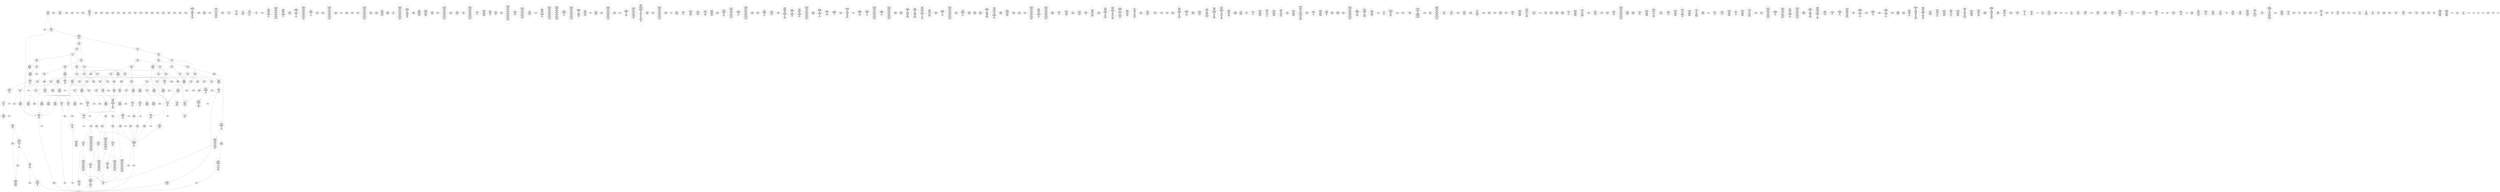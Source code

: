 /* Generated by GvGen v.1.0 (https://www.github.com/stricaud/gvgen) */

digraph G {
compound=true;
   node1 [label="[anywhere]"];
   node2 [label="# 0x0
PUSHX Data
PUSHX Data
MSTORE
CALLVALUE
ISZERO
PUSHX Data
JUMPI
"];
   node3 [label="# 0xc
PUSHX Data
REVERT
"];
   node4 [label="# 0x10
JUMPDEST
PUSHX LogicData
CALLDATASIZE
LT
PUSHX Data
JUMPI
"];
   node5 [label="# 0x1a
PUSHX Data
CALLDATALOAD
PUSHX BitData
SHR
PUSHX LogicData
GT
PUSHX Data
JUMPI
"];
   node6 [label="# 0x2b
PUSHX LogicData
GT
PUSHX Data
JUMPI
"];
   node7 [label="# 0x36
PUSHX LogicData
GT
PUSHX Data
JUMPI
"];
   node8 [label="# 0x41
PUSHX LogicData
GT
PUSHX Data
JUMPI
"];
   node9 [label="# 0x4c
PUSHX LogicData
EQ
PUSHX Data
JUMPI
"];
   node10 [label="# 0x57
PUSHX LogicData
EQ
PUSHX Data
JUMPI
"];
   node11 [label="# 0x62
PUSHX LogicData
EQ
PUSHX Data
JUMPI
"];
   node12 [label="# 0x6d
PUSHX Data
REVERT
"];
   node13 [label="# 0x71
JUMPDEST
PUSHX LogicData
EQ
PUSHX Data
JUMPI
"];
   node14 [label="# 0x7d
PUSHX LogicData
EQ
PUSHX Data
JUMPI
"];
   node15 [label="# 0x88
PUSHX Data
REVERT
"];
   node16 [label="# 0x8c
JUMPDEST
PUSHX LogicData
GT
PUSHX Data
JUMPI
"];
   node17 [label="# 0x98
PUSHX LogicData
EQ
PUSHX Data
JUMPI
"];
   node18 [label="# 0xa3
PUSHX LogicData
EQ
PUSHX Data
JUMPI
"];
   node19 [label="# 0xae
PUSHX LogicData
EQ
PUSHX Data
JUMPI
"];
   node20 [label="# 0xb9
PUSHX Data
REVERT
"];
   node21 [label="# 0xbd
JUMPDEST
PUSHX LogicData
EQ
PUSHX Data
JUMPI
"];
   node22 [label="# 0xc9
PUSHX LogicData
EQ
PUSHX Data
JUMPI
"];
   node23 [label="# 0xd4
PUSHX Data
REVERT
"];
   node24 [label="# 0xd8
JUMPDEST
PUSHX LogicData
GT
PUSHX Data
JUMPI
"];
   node25 [label="# 0xe4
PUSHX LogicData
GT
PUSHX Data
JUMPI
"];
   node26 [label="# 0xef
PUSHX LogicData
EQ
PUSHX Data
JUMPI
"];
   node27 [label="# 0xfa
PUSHX LogicData
EQ
PUSHX Data
JUMPI
"];
   node28 [label="# 0x105
PUSHX LogicData
EQ
PUSHX Data
JUMPI
"];
   node29 [label="# 0x110
PUSHX Data
REVERT
"];
   node30 [label="# 0x114
JUMPDEST
PUSHX LogicData
EQ
PUSHX Data
JUMPI
"];
   node31 [label="# 0x120
PUSHX LogicData
EQ
PUSHX Data
JUMPI
"];
   node32 [label="# 0x12b
PUSHX Data
REVERT
"];
   node33 [label="# 0x12f
JUMPDEST
PUSHX LogicData
EQ
PUSHX Data
JUMPI
"];
   node34 [label="# 0x13b
PUSHX LogicData
EQ
PUSHX Data
JUMPI
"];
   node35 [label="# 0x146
PUSHX LogicData
EQ
PUSHX Data
JUMPI
"];
   node36 [label="# 0x151
PUSHX LogicData
EQ
PUSHX Data
JUMPI
"];
   node37 [label="# 0x15c
PUSHX Data
REVERT
"];
   node38 [label="# 0x160
JUMPDEST
PUSHX LogicData
GT
PUSHX Data
JUMPI
"];
   node39 [label="# 0x16c
PUSHX LogicData
GT
PUSHX Data
JUMPI
"];
   node40 [label="# 0x177
PUSHX LogicData
GT
PUSHX Data
JUMPI
"];
   node41 [label="# 0x182
PUSHX LogicData
EQ
PUSHX Data
JUMPI
"];
   node42 [label="# 0x18d
PUSHX LogicData
EQ
PUSHX Data
JUMPI
"];
   node43 [label="# 0x198
PUSHX LogicData
EQ
PUSHX Data
JUMPI
"];
   node44 [label="# 0x1a3
PUSHX Data
REVERT
"];
   node45 [label="# 0x1a7
JUMPDEST
PUSHX LogicData
EQ
PUSHX Data
JUMPI
"];
   node46 [label="# 0x1b3
PUSHX LogicData
EQ
PUSHX Data
JUMPI
"];
   node47 [label="# 0x1be
PUSHX Data
REVERT
"];
   node48 [label="# 0x1c2
JUMPDEST
PUSHX LogicData
EQ
PUSHX Data
JUMPI
"];
   node49 [label="# 0x1ce
PUSHX LogicData
EQ
PUSHX Data
JUMPI
"];
   node50 [label="# 0x1d9
PUSHX LogicData
EQ
PUSHX Data
JUMPI
"];
   node51 [label="# 0x1e4
PUSHX LogicData
EQ
PUSHX Data
JUMPI
"];
   node52 [label="# 0x1ef
PUSHX Data
REVERT
"];
   node53 [label="# 0x1f3
JUMPDEST
PUSHX LogicData
GT
PUSHX Data
JUMPI
"];
   node54 [label="# 0x1ff
PUSHX LogicData
GT
PUSHX Data
JUMPI
"];
   node55 [label="# 0x20a
PUSHX LogicData
EQ
PUSHX Data
JUMPI
"];
   node56 [label="# 0x215
PUSHX LogicData
EQ
PUSHX Data
JUMPI
"];
   node57 [label="# 0x220
PUSHX LogicData
EQ
PUSHX Data
JUMPI
"];
   node58 [label="# 0x22b
PUSHX Data
REVERT
"];
   node59 [label="# 0x22f
JUMPDEST
PUSHX LogicData
EQ
PUSHX Data
JUMPI
"];
   node60 [label="# 0x23b
PUSHX LogicData
EQ
PUSHX Data
JUMPI
"];
   node61 [label="# 0x246
PUSHX Data
REVERT
"];
   node62 [label="# 0x24a
JUMPDEST
PUSHX LogicData
EQ
PUSHX Data
JUMPI
"];
   node63 [label="# 0x256
PUSHX LogicData
EQ
PUSHX Data
JUMPI
"];
   node64 [label="# 0x261
PUSHX LogicData
EQ
PUSHX Data
JUMPI
"];
   node65 [label="# 0x26c
PUSHX LogicData
EQ
PUSHX Data
JUMPI
"];
   node66 [label="# 0x277
JUMPDEST
PUSHX Data
REVERT
"];
   node67 [label="# 0x27c
JUMPDEST
PUSHX Data
PUSHX Data
CALLDATASIZE
PUSHX Data
PUSHX Data
JUMP
"];
   node68 [label="# 0x28a
JUMPDEST
PUSHX Data
JUMP
"];
   node69 [label="# 0x28f
JUMPDEST
PUSHX MemData
MLOAD
ISZERO
ISZERO
MSTORE
PUSHX ArithData
ADD
"];
   node70 [label="# 0x29b
JUMPDEST
PUSHX MemData
MLOAD
SUB
RETURN
"];
   node71 [label="# 0x2a4
JUMPDEST
PUSHX Data
PUSHX Data
JUMP
"];
   node72 [label="# 0x2ac
JUMPDEST
PUSHX MemData
MLOAD
PUSHX Data
PUSHX Data
JUMP
"];
   node73 [label="# 0x2b9
JUMPDEST
PUSHX Data
PUSHX Data
CALLDATASIZE
PUSHX Data
PUSHX Data
JUMP
"];
   node74 [label="# 0x2c7
JUMPDEST
PUSHX Data
JUMP
"];
   node75 [label="# 0x2cc
JUMPDEST
PUSHX MemData
MLOAD
PUSHX ArithData
PUSHX BitData
PUSHX BitData
SHL
SUB
AND
MSTORE
PUSHX ArithData
ADD
PUSHX Data
JUMP
"];
   node76 [label="# 0x2e4
JUMPDEST
PUSHX Data
PUSHX Data
CALLDATASIZE
PUSHX Data
PUSHX Data
JUMP
"];
   node77 [label="# 0x2f2
JUMPDEST
PUSHX Data
JUMP
"];
   node78 [label="# 0x2f7
JUMPDEST
STOP
"];
   node79 [label="# 0x2f9
JUMPDEST
PUSHX StorData
SLOAD
"];
   node80 [label="# 0x2fd
JUMPDEST
PUSHX MemData
MLOAD
MSTORE
PUSHX ArithData
ADD
PUSHX Data
JUMP
"];
   node81 [label="# 0x30b
JUMPDEST
PUSHX Data
PUSHX Data
CALLDATASIZE
PUSHX Data
PUSHX Data
JUMP
"];
   node82 [label="# 0x319
JUMPDEST
PUSHX Data
JUMP
"];
   node83 [label="# 0x31e
JUMPDEST
PUSHX Data
PUSHX Data
CALLDATASIZE
PUSHX Data
PUSHX Data
JUMP
"];
   node84 [label="# 0x32c
JUMPDEST
PUSHX Data
MSTORE
PUSHX Data
MSTORE
PUSHX Data
SHA3
PUSHX ArithData
ADD
SLOAD
JUMP
"];
   node85 [label="# 0x341
JUMPDEST
PUSHX Data
PUSHX Data
CALLDATASIZE
PUSHX Data
PUSHX Data
JUMP
"];
   node86 [label="# 0x34f
JUMPDEST
PUSHX Data
JUMP
"];
   node87 [label="# 0x354
JUMPDEST
PUSHX Data
PUSHX Data
CALLDATASIZE
PUSHX Data
PUSHX Data
JUMP
"];
   node88 [label="# 0x362
JUMPDEST
PUSHX Data
JUMP
"];
   node89 [label="# 0x367
JUMPDEST
PUSHX Data
PUSHX Data
CALLDATASIZE
PUSHX Data
PUSHX Data
JUMP
"];
   node90 [label="# 0x375
JUMPDEST
PUSHX Data
JUMP
"];
   node91 [label="# 0x37a
JUMPDEST
PUSHX Data
PUSHX Data
JUMP
"];
   node92 [label="# 0x382
JUMPDEST
PUSHX Data
PUSHX Data
CALLDATASIZE
PUSHX Data
PUSHX Data
JUMP
"];
   node93 [label="# 0x390
JUMPDEST
PUSHX Data
JUMP
"];
   node94 [label="# 0x395
JUMPDEST
PUSHX Data
PUSHX Data
CALLDATASIZE
PUSHX Data
PUSHX Data
JUMP
"];
   node95 [label="# 0x3a3
JUMPDEST
PUSHX Data
JUMP
"];
   node96 [label="# 0x3a8
JUMPDEST
PUSHX Data
PUSHX Data
CALLDATASIZE
PUSHX Data
PUSHX Data
JUMP
"];
   node97 [label="# 0x3b6
JUMPDEST
PUSHX Data
JUMP
"];
   node98 [label="# 0x3bb
JUMPDEST
PUSHX Data
PUSHX Data
CALLDATASIZE
PUSHX Data
PUSHX Data
JUMP
"];
   node99 [label="# 0x3c9
JUMPDEST
PUSHX Data
JUMP
"];
   node100 [label="# 0x3ce
JUMPDEST
PUSHX StorData
SLOAD
PUSHX BitData
AND
PUSHX Data
JUMP
"];
   node101 [label="# 0x3d9
JUMPDEST
PUSHX Data
PUSHX Data
CALLDATASIZE
PUSHX Data
PUSHX Data
JUMP
"];
   node102 [label="# 0x3e7
JUMPDEST
PUSHX Data
JUMP
"];
   node103 [label="# 0x3ec
JUMPDEST
PUSHX Data
PUSHX Data
CALLDATASIZE
PUSHX Data
PUSHX Data
JUMP
"];
   node104 [label="# 0x3fa
JUMPDEST
PUSHX Data
JUMP
"];
   node105 [label="# 0x3ff
JUMPDEST
PUSHX Data
PUSHX Data
CALLDATASIZE
PUSHX Data
PUSHX Data
JUMP
"];
   node106 [label="# 0x40d
JUMPDEST
PUSHX Data
JUMP
"];
   node107 [label="# 0x412
JUMPDEST
PUSHX Data
PUSHX Data
JUMP
"];
   node108 [label="# 0x41a
JUMPDEST
PUSHX Data
PUSHX Data
JUMP
"];
   node109 [label="# 0x422
JUMPDEST
PUSHX StorData
SLOAD
PUSHX ArithData
PUSHX BitData
PUSHX BitData
SHL
SUB
AND
PUSHX Data
JUMP
"];
   node110 [label="# 0x433
JUMPDEST
PUSHX Data
PUSHX Data
CALLDATASIZE
PUSHX Data
PUSHX Data
JUMP
"];
   node111 [label="# 0x441
JUMPDEST
PUSHX Data
JUMP
"];
   node112 [label="# 0x446
JUMPDEST
PUSHX Data
PUSHX Data
CALLDATASIZE
PUSHX Data
PUSHX Data
JUMP
"];
   node113 [label="# 0x454
JUMPDEST
PUSHX Data
MSTORE
PUSHX Data
MSTORE
PUSHX Data
SHA3
PUSHX ArithData
PUSHX BitData
PUSHX BitData
SHL
SUB
AND
MSTORE
MSTORE
SHA3
SLOAD
PUSHX BitData
AND
JUMP
"];
   node114 [label="# 0x47d
JUMPDEST
PUSHX Data
PUSHX Data
JUMP
"];
   node115 [label="# 0x485
JUMPDEST
PUSHX Data
PUSHX Data
CALLDATASIZE
PUSHX Data
PUSHX Data
JUMP
"];
   node116 [label="# 0x493
JUMPDEST
PUSHX Data
JUMP
"];
   node117 [label="# 0x498
JUMPDEST
PUSHX Data
PUSHX Data
JUMP
"];
   node118 [label="# 0x4a0
JUMPDEST
PUSHX Data
PUSHX Data
CALLDATASIZE
PUSHX Data
PUSHX Data
JUMP
"];
   node119 [label="# 0x4ae
JUMPDEST
PUSHX Data
JUMP
"];
   node120 [label="# 0x4b3
JUMPDEST
PUSHX Data
PUSHX Data
CALLDATASIZE
PUSHX Data
PUSHX Data
JUMP
"];
   node121 [label="# 0x4c1
JUMPDEST
PUSHX Data
JUMP
"];
   node122 [label="# 0x4c6
JUMPDEST
PUSHX Data
PUSHX Data
JUMP
"];
   node123 [label="# 0x4ce
JUMPDEST
PUSHX Data
PUSHX Data
CALLDATASIZE
PUSHX Data
PUSHX Data
JUMP
"];
   node124 [label="# 0x4dc
JUMPDEST
PUSHX Data
JUMP
"];
   node125 [label="# 0x4e1
JUMPDEST
PUSHX Data
PUSHX Data
CALLDATASIZE
PUSHX Data
PUSHX Data
JUMP
"];
   node126 [label="# 0x4ef
JUMPDEST
PUSHX Data
JUMP
"];
   node127 [label="# 0x4f4
JUMPDEST
PUSHX Data
PUSHX Data
JUMP
"];
   node128 [label="# 0x51b
JUMPDEST
PUSHX Data
PUSHX Data
CALLDATASIZE
PUSHX Data
PUSHX Data
JUMP
"];
   node129 [label="# 0x529
JUMPDEST
PUSHX Data
JUMP
"];
   node130 [label="# 0x52e
JUMPDEST
PUSHX Data
PUSHX Data
JUMP
"];
   node131 [label="# 0x555
JUMPDEST
PUSHX Data
PUSHX Data
CALLDATASIZE
PUSHX Data
PUSHX Data
JUMP
"];
   node132 [label="# 0x563
JUMPDEST
PUSHX ArithData
PUSHX BitData
PUSHX BitData
SHL
SUB
AND
PUSHX Data
MSTORE
PUSHX Data
PUSHX Data
MSTORE
PUSHX Data
SHA3
AND
MSTORE
MSTORE
SHA3
SLOAD
PUSHX BitData
AND
JUMP
"];
   node133 [label="# 0x591
JUMPDEST
PUSHX Data
PUSHX Data
CALLDATASIZE
PUSHX Data
PUSHX Data
JUMP
"];
   node134 [label="# 0x59f
JUMPDEST
PUSHX Data
JUMP
"];
   node135 [label="# 0x5a4
JUMPDEST
PUSHX Data
PUSHX Data
PUSHX Data
JUMP
"];
   node136 [label="# 0x5af
JUMPDEST
JUMP
"];
   node137 [label="# 0x5b5
JUMPDEST
PUSHX Data
PUSHX StorData
SLOAD
PUSHX Data
PUSHX Data
JUMP
"];
   node138 [label="# 0x5c4
JUMPDEST
PUSHX ArithData
ADD
PUSHX ArithData
DIV
MUL
PUSHX ArithData
ADD
PUSHX MemData
MLOAD
ADD
PUSHX Data
MSTORE
MSTORE
PUSHX ArithData
ADD
SLOAD
PUSHX Data
PUSHX Data
JUMP
"];
   node139 [label="# 0x5f0
JUMPDEST
ISZERO
PUSHX Data
JUMPI
"];
   node140 [label="# 0x5f7
PUSHX LogicData
LT
PUSHX Data
JUMPI
"];
   node141 [label="# 0x5ff
PUSHX ArithData
SLOAD
DIV
MUL
MSTORE
PUSHX ArithData
ADD
PUSHX Data
JUMP
"];
   node142 [label="# 0x612
JUMPDEST
ADD
PUSHX Data
MSTORE
PUSHX Data
PUSHX Data
SHA3
"];
   node143 [label="# 0x620
JUMPDEST
SLOAD
MSTORE
PUSHX ArithData
ADD
PUSHX ArithData
ADD
GT
PUSHX Data
JUMPI
"];
   node144 [label="# 0x634
SUB
PUSHX BitData
AND
ADD
"];
   node145 [label="# 0x63d
JUMPDEST
JUMP
"];
   node146 [label="# 0x647
JUMPDEST
PUSHX Data
MSTORE
PUSHX Data
PUSHX Data
MSTORE
PUSHX Data
SHA3
SLOAD
PUSHX ArithData
PUSHX BitData
PUSHX BitData
SHL
SUB
AND
PUSHX Data
JUMPI
"];
   node147 [label="# 0x664
PUSHX MemData
MLOAD
PUSHX BitData
PUSHX BitData
SHL
MSTORE
PUSHX Data
PUSHX ArithData
ADD
MSTORE
PUSHX Data
PUSHX ArithData
ADD
MSTORE
PUSHX Data
PUSHX ArithData
ADD
MSTORE
PUSHX Data
PUSHX ArithData
ADD
MSTORE
PUSHX ArithData
ADD
"];
   node148 [label="# 0x6cd
JUMPDEST
PUSHX MemData
MLOAD
SUB
REVERT
"];
   node149 [label="# 0x6d6
JUMPDEST
PUSHX Data
MSTORE
PUSHX Data
PUSHX Data
MSTORE
PUSHX Data
SHA3
SLOAD
PUSHX ArithData
PUSHX BitData
PUSHX BitData
SHL
SUB
AND
JUMP
"];
   node150 [label="# 0x6f2
JUMPDEST
PUSHX Data
PUSHX Data
PUSHX Data
JUMP
"];
   node151 [label="# 0x6fd
JUMPDEST
PUSHX ArithData
PUSHX BitData
PUSHX BitData
SHL
SUB
AND
PUSHX ArithData
PUSHX BitData
PUSHX BitData
SHL
SUB
AND
EQ
ISZERO
PUSHX Data
JUMPI
"];
   node152 [label="# 0x71a
PUSHX MemData
MLOAD
PUSHX BitData
PUSHX BitData
SHL
MSTORE
PUSHX Data
PUSHX ArithData
ADD
MSTORE
PUSHX Data
PUSHX ArithData
ADD
MSTORE
PUSHX Data
PUSHX ArithData
ADD
MSTORE
PUSHX Data
PUSHX ArithData
ADD
MSTORE
PUSHX ArithData
ADD
PUSHX Data
JUMP
"];
   node153 [label="# 0x787
JUMPDEST
CALLER
PUSHX ArithData
PUSHX BitData
PUSHX BitData
SHL
SUB
AND
EQ
PUSHX Data
JUMPI
"];
   node154 [label="# 0x799
PUSHX Data
CALLER
PUSHX Data
JUMP
"];
   node155 [label="# 0x7a3
JUMPDEST
PUSHX Data
JUMPI
"];
   node156 [label="# 0x7a8
PUSHX MemData
MLOAD
PUSHX BitData
PUSHX BitData
SHL
MSTORE
PUSHX Data
PUSHX ArithData
ADD
MSTORE
PUSHX Data
PUSHX ArithData
ADD
MSTORE
PUSHX Data
PUSHX ArithData
ADD
MSTORE
PUSHX Data
PUSHX ArithData
ADD
MSTORE
PUSHX ArithData
ADD
PUSHX Data
JUMP
"];
   node157 [label="# 0x815
JUMPDEST
PUSHX Data
PUSHX Data
JUMP
"];
   node158 [label="# 0x81f
JUMPDEST
JUMP
"];
   node159 [label="# 0x824
JUMPDEST
PUSHX Data
CALLER
"];
   node160 [label="# 0x829
JUMPDEST
PUSHX Data
JUMP
"];
   node161 [label="# 0x82f
JUMPDEST
PUSHX Data
JUMPI
"];
   node162 [label="# 0x834
PUSHX MemData
MLOAD
PUSHX BitData
PUSHX BitData
SHL
MSTORE
PUSHX Data
PUSHX ArithData
ADD
MSTORE
PUSHX Data
PUSHX ArithData
ADD
MSTORE
PUSHX Data
PUSHX ArithData
ADD
MSTORE
PUSHX Data
PUSHX ArithData
ADD
MSTORE
PUSHX ArithData
ADD
PUSHX Data
JUMP
"];
   node163 [label="# 0x8a1
JUMPDEST
PUSHX Data
PUSHX Data
JUMP
"];
   node164 [label="# 0x8ac
JUMPDEST
PUSHX Data
PUSHX Data
JUMP
"];
   node165 [label="# 0x8b6
JUMPDEST
PUSHX Data
MSTORE
PUSHX Data
PUSHX Data
MSTORE
PUSHX Data
SHA3
PUSHX Data
PUSHX Data
JUMP
"];
   node166 [label="# 0x8ce
JUMPDEST
PUSHX Data
PUSHX Data
PUSHX Data
JUMP
"];
   node167 [label="# 0x8d9
JUMPDEST
LT
PUSHX Data
JUMPI
"];
   node168 [label="# 0x8e0
PUSHX MemData
MLOAD
PUSHX BitData
PUSHX BitData
SHL
MSTORE
PUSHX Data
PUSHX ArithData
ADD
MSTORE
PUSHX Data
PUSHX ArithData
ADD
MSTORE
PUSHX Data
PUSHX ArithData
ADD
MSTORE
PUSHX Data
PUSHX ArithData
ADD
MSTORE
PUSHX ArithData
ADD
PUSHX Data
JUMP
"];
   node169 [label="# 0x94d
JUMPDEST
PUSHX ArithData
PUSHX BitData
PUSHX BitData
SHL
SUB
AND
PUSHX Data
MSTORE
PUSHX Data
PUSHX Data
MSTORE
PUSHX Data
SHA3
MSTORE
MSTORE
SHA3
SLOAD
JUMP
"];
   node170 [label="# 0x976
JUMPDEST
PUSHX Data
PUSHX Data
JUMP
"];
   node171 [label="# 0x980
JUMPDEST
PUSHX Data
MSTORE
PUSHX Data
PUSHX Data
MSTORE
PUSHX Data
SHA3
PUSHX Data
PUSHX Data
JUMP
"];
   node172 [label="# 0x998
JUMPDEST
PUSHX Data
PUSHX Data
CALLER
PUSHX Data
JUMP
"];
   node173 [label="# 0x9c2
JUMPDEST
PUSHX Data
JUMPI
"];
   node174 [label="# 0x9c7
PUSHX MemData
MLOAD
PUSHX BitData
PUSHX BitData
SHL
MSTORE
PUSHX Data
PUSHX ArithData
ADD
MSTORE
PUSHX ArithData
ADD
MSTORE
PUSHX Data
PUSHX ArithData
ADD
MSTORE
PUSHX Data
PUSHX ArithData
ADD
MSTORE
PUSHX ArithData
ADD
PUSHX Data
JUMP
"];
   node175 [label="# 0xa36
JUMPDEST
PUSHX Data
PUSHX Data
JUMP
"];
   node176 [label="# 0xa3e
JUMPDEST
JUMP
"];
   node177 [label="# 0xa40
JUMPDEST
PUSHX Data
PUSHX MemData
MLOAD
PUSHX ArithData
ADD
PUSHX Data
MSTORE
PUSHX Data
MSTORE
PUSHX Data
JUMP
"];
   node178 [label="# 0xa5b
JUMPDEST
PUSHX Data
CALLER
PUSHX Data
JUMP
"];
   node179 [label="# 0xa64
JUMPDEST
PUSHX Data
JUMPI
"];
   node180 [label="# 0xa69
PUSHX MemData
MLOAD
PUSHX BitData
PUSHX BitData
SHL
MSTORE
PUSHX Data
PUSHX ArithData
ADD
MSTORE
PUSHX Data
PUSHX ArithData
ADD
MSTORE
PUSHX Data
PUSHX ArithData
ADD
MSTORE
PUSHX Data
PUSHX ArithData
ADD
MSTORE
PUSHX ArithData
ADD
PUSHX Data
JUMP
"];
   node181 [label="# 0xad6
JUMPDEST
PUSHX Data
PUSHX Data
JUMP
"];
   node182 [label="# 0xadf
JUMPDEST
JUMP
"];
   node183 [label="# 0xae2
JUMPDEST
PUSHX Data
PUSHX Data
PUSHX StorData
SLOAD
JUMP
"];
   node184 [label="# 0xaed
JUMPDEST
LT
PUSHX Data
JUMPI
"];
   node185 [label="# 0xaf4
PUSHX MemData
MLOAD
PUSHX BitData
PUSHX BitData
SHL
MSTORE
PUSHX Data
PUSHX ArithData
ADD
MSTORE
PUSHX Data
PUSHX ArithData
ADD
MSTORE
PUSHX Data
PUSHX ArithData
ADD
MSTORE
PUSHX Data
PUSHX ArithData
ADD
MSTORE
PUSHX ArithData
ADD
PUSHX Data
JUMP
"];
   node186 [label="# 0xb61
JUMPDEST
PUSHX StorData
SLOAD
LT
PUSHX Data
JUMPI
"];
   node187 [label="# 0xb6d
PUSHX BitData
PUSHX BitData
SHL
PUSHX Data
MSTORE
PUSHX Data
PUSHX Data
MSTORE
PUSHX Data
PUSHX Data
REVERT
"];
   node188 [label="# 0xb82
JUMPDEST
PUSHX Data
MSTORE
PUSHX Data
PUSHX Data
SHA3
ADD
SLOAD
JUMP
"];
   node189 [label="# 0xb94
JUMPDEST
PUSHX Data
PUSHX Data
CALLER
PUSHX Data
JUMP
"];
   node190 [label="# 0xb9f
JUMPDEST
PUSHX Data
JUMPI
"];
   node191 [label="# 0xba4
PUSHX MemData
MLOAD
PUSHX BitData
PUSHX BitData
SHL
MSTORE
PUSHX Data
PUSHX ArithData
ADD
MSTORE
PUSHX Data
PUSHX ArithData
ADD
MSTORE
PUSHX Data
PUSHX ArithData
ADD
MSTORE
PUSHX Data
PUSHX ArithData
ADD
MSTORE
PUSHX Data
PUSHX ArithData
ADD
MSTORE
PUSHX ArithData
ADD
PUSHX Data
JUMP
"];
   node192 [label="# 0xc37
JUMPDEST
PUSHX StorData
SLOAD
PUSHX BitData
AND
ISZERO
PUSHX Data
JUMPI
"];
   node193 [label="# 0xc43
PUSHX MemData
MLOAD
PUSHX BitData
PUSHX BitData
SHL
MSTORE
PUSHX Data
PUSHX ArithData
ADD
MSTORE
PUSHX Data
PUSHX ArithData
ADD
MSTORE
PUSHX Data
PUSHX ArithData
ADD
MSTORE
PUSHX ArithData
ADD
PUSHX Data
JUMP
"];
   node194 [label="# 0xc8a
JUMPDEST
MLOAD
PUSHX Data
PUSHX Data
PUSHX ArithData
ADD
PUSHX Data
JUMP
"];
   node195 [label="# 0xc9d
JUMPDEST
JUMP
"];
   node196 [label="# 0xca1
JUMPDEST
PUSHX Data
MSTORE
PUSHX Data
PUSHX Data
MSTORE
PUSHX Data
SHA3
SLOAD
PUSHX ArithData
PUSHX BitData
PUSHX BitData
SHL
SUB
AND
PUSHX Data
JUMPI
"];
   node197 [label="# 0xcbf
PUSHX MemData
MLOAD
PUSHX BitData
PUSHX BitData
SHL
MSTORE
PUSHX Data
PUSHX ArithData
ADD
MSTORE
PUSHX Data
PUSHX ArithData
ADD
MSTORE
PUSHX Data
PUSHX ArithData
ADD
MSTORE
PUSHX Data
PUSHX ArithData
ADD
MSTORE
PUSHX ArithData
ADD
PUSHX Data
JUMP
"];
   node198 [label="# 0xd2c
JUMPDEST
PUSHX MemData
MLOAD
PUSHX BitData
PUSHX BitData
SHL
MSTORE
PUSHX Data
PUSHX ArithData
ADD
MSTORE
PUSHX Data
PUSHX ArithData
ADD
MSTORE
PUSHX Data
PUSHX ArithData
ADD
MSTORE
PUSHX Data
PUSHX ArithData
ADD
MSTORE
PUSHX ArithData
ADD
PUSHX Data
JUMP
"];
   node199 [label="# 0xd9a
JUMPDEST
PUSHX Data
PUSHX ArithData
PUSHX BitData
PUSHX BitData
SHL
SUB
AND
PUSHX Data
JUMPI
"];
   node200 [label="# 0xdab
PUSHX MemData
MLOAD
PUSHX BitData
PUSHX BitData
SHL
MSTORE
PUSHX Data
PUSHX ArithData
ADD
MSTORE
PUSHX Data
PUSHX ArithData
ADD
MSTORE
PUSHX Data
PUSHX ArithData
ADD
MSTORE
PUSHX Data
PUSHX ArithData
ADD
MSTORE
PUSHX ArithData
ADD
PUSHX Data
JUMP
"];
   node201 [label="# 0xe18
JUMPDEST
PUSHX ArithData
PUSHX BitData
PUSHX BitData
SHL
SUB
AND
PUSHX Data
MSTORE
PUSHX Data
PUSHX Data
MSTORE
PUSHX Data
SHA3
SLOAD
JUMP
"];
   node202 [label="# 0xe34
JUMPDEST
PUSHX StorData
SLOAD
PUSHX ArithData
PUSHX BitData
PUSHX BitData
SHL
SUB
AND
CALLER
EQ
PUSHX Data
JUMPI
"];
   node203 [label="# 0xe47
PUSHX MemData
MLOAD
PUSHX BitData
PUSHX BitData
SHL
MSTORE
PUSHX Data
PUSHX ArithData
ADD
MSTORE
PUSHX ArithData
ADD
MSTORE
PUSHX Data
PUSHX ArithData
ADD
MSTORE
PUSHX ArithData
ADD
PUSHX Data
JUMP
"];
   node204 [label="# 0xe8e
JUMPDEST
PUSHX Data
PUSHX Data
PUSHX Data
JUMP
"];
   node205 [label="# 0xe98
JUMPDEST
PUSHX Data
PUSHX Data
CALLER
PUSHX Data
JUMP
"];
   node206 [label="# 0xec2
JUMPDEST
PUSHX Data
JUMPI
"];
   node207 [label="# 0xec7
PUSHX MemData
MLOAD
PUSHX BitData
PUSHX BitData
SHL
MSTORE
PUSHX Data
PUSHX ArithData
ADD
MSTORE
PUSHX Data
PUSHX ArithData
ADD
MSTORE
PUSHX Data
PUSHX ArithData
ADD
MSTORE
PUSHX Data
PUSHX ArithData
ADD
MSTORE
PUSHX ArithData
ADD
PUSHX Data
JUMP
"];
   node208 [label="# 0xf34
JUMPDEST
PUSHX Data
PUSHX Data
JUMP
"];
   node209 [label="# 0xf3c
JUMPDEST
PUSHX Data
MSTORE
PUSHX Data
PUSHX Data
MSTORE
PUSHX Data
SHA3
PUSHX Data
PUSHX Data
JUMP
"];
   node210 [label="# 0xf54
JUMPDEST
JUMP
"];
   node211 [label="# 0xf5b
JUMPDEST
PUSHX Data
PUSHX StorData
SLOAD
PUSHX Data
PUSHX Data
JUMP
"];
   node212 [label="# 0xf6a
JUMPDEST
PUSHX Data
PUSHX Data
PUSHX Data
CALLER
PUSHX Data
JUMP
"];
   node213 [label="# 0xf96
JUMPDEST
PUSHX Data
JUMPI
"];
   node214 [label="# 0xf9b
PUSHX MemData
MLOAD
PUSHX BitData
PUSHX BitData
SHL
MSTORE
PUSHX Data
PUSHX ArithData
ADD
MSTORE
PUSHX Data
PUSHX ArithData
ADD
MSTORE
PUSHX Data
PUSHX ArithData
ADD
MSTORE
PUSHX Data
PUSHX ArithData
ADD
MSTORE
PUSHX ArithData
ADD
PUSHX Data
JUMP
"];
   node215 [label="# 0x1008
JUMPDEST
PUSHX Data
PUSHX Data
JUMP
"];
   node216 [label="# 0x1012
JUMPDEST
JUMP
"];
   node217 [label="# 0x1019
JUMPDEST
PUSHX ArithData
PUSHX BitData
PUSHX BitData
SHL
SUB
AND
CALLER
EQ
ISZERO
PUSHX Data
JUMPI
"];
   node218 [label="# 0x102b
PUSHX MemData
MLOAD
PUSHX BitData
PUSHX BitData
SHL
MSTORE
PUSHX Data
PUSHX ArithData
ADD
MSTORE
PUSHX Data
PUSHX ArithData
ADD
MSTORE
PUSHX Data
PUSHX ArithData
ADD
MSTORE
PUSHX ArithData
ADD
PUSHX Data
JUMP
"];
   node219 [label="# 0x1072
JUMPDEST
CALLER
PUSHX Data
MSTORE
PUSHX Data
PUSHX ArithData
MSTORE
PUSHX MemData
SHA3
PUSHX ArithData
PUSHX BitData
PUSHX BitData
SHL
SUB
AND
MSTORE
MSTORE
SHA3
SLOAD
PUSHX BitData
NOT
AND
ISZERO
ISZERO
OR
SSTORE
MLOAD
MSTORE
PUSHX Data
ADD
PUSHX MemData
MLOAD
SUB
LOGX
JUMP
"];
   node220 [label="# 0x10de
JUMPDEST
PUSHX Data
CALLER
PUSHX Data
JUMP
"];
   node221 [label="# 0x10e8
JUMPDEST
PUSHX Data
JUMPI
"];
   node222 [label="# 0x10ed
PUSHX MemData
MLOAD
PUSHX BitData
PUSHX BitData
SHL
MSTORE
PUSHX Data
PUSHX ArithData
ADD
MSTORE
PUSHX Data
PUSHX ArithData
ADD
MSTORE
PUSHX Data
PUSHX ArithData
ADD
MSTORE
PUSHX Data
PUSHX ArithData
ADD
MSTORE
PUSHX ArithData
ADD
PUSHX Data
JUMP
"];
   node223 [label="# 0x115a
JUMPDEST
PUSHX Data
PUSHX Data
JUMP
"];
   node224 [label="# 0x1166
JUMPDEST
JUMP
"];
   node225 [label="# 0x116c
JUMPDEST
PUSHX Data
PUSHX Data
CALLER
PUSHX Data
JUMP
"];
   node226 [label="# 0x1177
JUMPDEST
PUSHX Data
JUMPI
"];
   node227 [label="# 0x117c
PUSHX MemData
MLOAD
PUSHX BitData
PUSHX BitData
SHL
MSTORE
PUSHX Data
PUSHX ArithData
ADD
MSTORE
PUSHX Data
PUSHX ArithData
ADD
MSTORE
PUSHX Data
PUSHX ArithData
ADD
MSTORE
PUSHX Data
PUSHX ArithData
ADD
MSTORE
PUSHX Data
PUSHX ArithData
ADD
MSTORE
PUSHX ArithData
ADD
PUSHX Data
JUMP
"];
   node228 [label="# 0x120f
JUMPDEST
PUSHX StorData
SLOAD
PUSHX BitData
AND
ISZERO
PUSHX Data
JUMPI
"];
   node229 [label="# 0x121b
PUSHX MemData
MLOAD
PUSHX BitData
PUSHX BitData
SHL
MSTORE
PUSHX Data
PUSHX ArithData
ADD
MSTORE
PUSHX Data
PUSHX ArithData
ADD
MSTORE
PUSHX Data
PUSHX ArithData
ADD
MSTORE
PUSHX ArithData
ADD
PUSHX Data
JUMP
"];
   node230 [label="# 0x1262
JUMPDEST
PUSHX StorData
SLOAD
PUSHX BitData
NOT
AND
PUSHX BitData
OR
SSTORE
JUMP
"];
   node231 [label="# 0x1271
JUMPDEST
PUSHX Data
PUSHX Data
PUSHX Data
PUSHX Data
JUMP
"];
   node232 [label="# 0x127e
JUMPDEST
PUSHX LogicData
MLOAD
GT
PUSHX Data
JUMPI
"];
   node233 [label="# 0x128a
PUSHX MemData
MLOAD
PUSHX ArithData
ADD
PUSHX Data
MSTORE
PUSHX Data
MSTORE
PUSHX Data
JUMP
"];
   node234 [label="# 0x129e
JUMPDEST
PUSHX MemData
MLOAD
PUSHX ArithData
ADD
PUSHX Data
PUSHX Data
JUMP
"];
   node235 [label="# 0x12af
JUMPDEST
PUSHX MemData
MLOAD
PUSHX ArithData
SUB
SUB
MSTORE
PUSHX Data
MSTORE
JUMP
"];
   node236 [label="# 0x12c5
JUMPDEST
PUSHX Data
MSTORE
PUSHX Data
PUSHX Data
MSTORE
PUSHX Data
SHA3
PUSHX Data
PUSHX Data
JUMP
"];
   node237 [label="# 0x12dc
JUMPDEST
PUSHX Data
PUSHX Data
JUMP
"];
   node238 [label="# 0x12e6
JUMPDEST
PUSHX StorData
SLOAD
PUSHX ArithData
PUSHX BitData
PUSHX BitData
SHL
SUB
AND
CALLER
EQ
PUSHX Data
JUMPI
"];
   node239 [label="# 0x12f9
PUSHX MemData
MLOAD
PUSHX BitData
PUSHX BitData
SHL
MSTORE
PUSHX Data
PUSHX ArithData
ADD
MSTORE
PUSHX ArithData
ADD
MSTORE
PUSHX Data
PUSHX ArithData
ADD
MSTORE
PUSHX ArithData
ADD
PUSHX Data
JUMP
"];
   node240 [label="# 0x1340
JUMPDEST
PUSHX ArithData
PUSHX BitData
PUSHX BitData
SHL
SUB
AND
PUSHX Data
JUMPI
"];
   node241 [label="# 0x134f
PUSHX MemData
MLOAD
PUSHX BitData
PUSHX BitData
SHL
MSTORE
PUSHX Data
PUSHX ArithData
ADD
MSTORE
PUSHX Data
PUSHX ArithData
ADD
MSTORE
PUSHX Data
PUSHX ArithData
ADD
MSTORE
PUSHX Data
PUSHX ArithData
ADD
MSTORE
PUSHX ArithData
ADD
PUSHX Data
JUMP
"];
   node242 [label="# 0x13bc
JUMPDEST
PUSHX Data
PUSHX Data
JUMP
"];
   node243 [label="# 0x13c5
JUMPDEST
PUSHX Data
PUSHX Data
JUMP
"];
   node244 [label="# 0x13cf
JUMPDEST
PUSHX Data
PUSHX Data
PUSHX ArithData
PUSHX BitData
PUSHX BitData
SHL
SUB
AND
PUSHX Data
JUMP
"];
   node245 [label="# 0x13e4
JUMPDEST
PUSHX Data
PUSHX BitData
AND
PUSHX LogicData
EQ
PUSHX Data
JUMPI
"];
   node246 [label="# 0x1431
PUSHX Data
PUSHX Data
JUMP
"];
   node247 [label="# 0x143a
JUMPDEST
PUSHX Data
MSTORE
PUSHX Data
PUSHX Data
MSTORE
PUSHX Data
SHA3
SLOAD
PUSHX BitData
AND
PUSHX ArithData
PUSHX BitData
PUSHX BitData
SHL
SUB
AND
OR
SSTORE
PUSHX Data
PUSHX Data
JUMP
"];
   node248 [label="# 0x1487
JUMPDEST
PUSHX ArithData
PUSHX BitData
PUSHX BitData
SHL
SUB
AND
PUSHX Data
PUSHX MemData
MLOAD
PUSHX MemData
MLOAD
SUB
LOGX
JUMP
"];
   node249 [label="# 0x14c0
JUMPDEST
PUSHX Data
MSTORE
PUSHX Data
PUSHX Data
MSTORE
PUSHX Data
SHA3
SLOAD
PUSHX ArithData
PUSHX BitData
PUSHX BitData
SHL
SUB
AND
PUSHX Data
JUMPI
"];
   node250 [label="# 0x14dd
PUSHX MemData
MLOAD
PUSHX BitData
PUSHX BitData
SHL
MSTORE
PUSHX Data
PUSHX ArithData
ADD
MSTORE
PUSHX Data
PUSHX ArithData
ADD
MSTORE
PUSHX Data
PUSHX ArithData
ADD
MSTORE
PUSHX Data
PUSHX ArithData
ADD
MSTORE
PUSHX ArithData
ADD
PUSHX Data
JUMP
"];
   node251 [label="# 0x154a
JUMPDEST
PUSHX Data
PUSHX Data
PUSHX Data
JUMP
"];
   node252 [label="# 0x1555
JUMPDEST
PUSHX ArithData
PUSHX BitData
PUSHX BitData
SHL
SUB
AND
PUSHX ArithData
PUSHX BitData
PUSHX BitData
SHL
SUB
AND
EQ
PUSHX Data
JUMPI
"];
   node253 [label="# 0x1572
PUSHX ArithData
PUSHX BitData
PUSHX BitData
SHL
SUB
AND
PUSHX Data
PUSHX Data
JUMP
"];
   node254 [label="# 0x1585
JUMPDEST
PUSHX ArithData
PUSHX BitData
PUSHX BitData
SHL
SUB
AND
EQ
"];
   node255 [label="# 0x1590
JUMPDEST
PUSHX Data
JUMPI
"];
   node256 [label="# 0x1596
PUSHX ArithData
PUSHX BitData
PUSHX BitData
SHL
SUB
AND
PUSHX Data
MSTORE
PUSHX Data
PUSHX Data
MSTORE
PUSHX Data
SHA3
AND
MSTORE
MSTORE
SHA3
SLOAD
PUSHX BitData
AND
"];
   node257 [label="# 0x15c0
JUMPDEST
JUMP
"];
   node258 [label="# 0x15c8
JUMPDEST
PUSHX ArithData
PUSHX BitData
PUSHX BitData
SHL
SUB
AND
PUSHX Data
PUSHX Data
JUMP
"];
   node259 [label="# 0x15db
JUMPDEST
PUSHX ArithData
PUSHX BitData
PUSHX BitData
SHL
SUB
AND
EQ
PUSHX Data
JUMPI
"];
   node260 [label="# 0x15ea
PUSHX MemData
MLOAD
PUSHX BitData
PUSHX BitData
SHL
MSTORE
PUSHX Data
PUSHX ArithData
ADD
MSTORE
PUSHX Data
PUSHX ArithData
ADD
MSTORE
PUSHX Data
PUSHX ArithData
ADD
MSTORE
PUSHX Data
PUSHX ArithData
ADD
MSTORE
PUSHX ArithData
ADD
PUSHX Data
JUMP
"];
   node261 [label="# 0x1657
JUMPDEST
PUSHX ArithData
PUSHX BitData
PUSHX BitData
SHL
SUB
AND
PUSHX Data
JUMPI
"];
   node262 [label="# 0x1666
PUSHX MemData
MLOAD
PUSHX BitData
PUSHX BitData
SHL
MSTORE
PUSHX Data
PUSHX ArithData
ADD
MSTORE
PUSHX ArithData
ADD
MSTORE
PUSHX Data
PUSHX ArithData
ADD
MSTORE
PUSHX Data
PUSHX ArithData
ADD
MSTORE
PUSHX ArithData
ADD
PUSHX Data
JUMP
"];
   node263 [label="# 0x16d2
JUMPDEST
PUSHX Data
PUSHX Data
JUMP
"];
   node264 [label="# 0x16dd
JUMPDEST
PUSHX Data
PUSHX Data
PUSHX Data
JUMP
"];
   node265 [label="# 0x16e8
JUMPDEST
PUSHX ArithData
PUSHX BitData
PUSHX BitData
SHL
SUB
AND
PUSHX Data
MSTORE
PUSHX Data
PUSHX Data
MSTORE
PUSHX Data
SHA3
SLOAD
PUSHX Data
PUSHX Data
PUSHX Data
JUMP
"];
   node266 [label="# 0x1711
JUMPDEST
SSTORE
PUSHX ArithData
PUSHX BitData
PUSHX BitData
SHL
SUB
AND
PUSHX Data
MSTORE
PUSHX Data
PUSHX Data
MSTORE
PUSHX Data
SHA3
SLOAD
PUSHX Data
PUSHX Data
PUSHX Data
JUMP
"];
   node267 [label="# 0x173f
JUMPDEST
SSTORE
PUSHX Data
MSTORE
PUSHX Data
PUSHX Data
MSTORE
PUSHX MemData
SHA3
SLOAD
PUSHX BitData
AND
PUSHX ArithData
PUSHX BitData
PUSHX BitData
SHL
SUB
AND
OR
SSTORE
MLOAD
AND
PUSHX Data
LOGX
JUMP
"];
   node268 [label="# 0x17b8
JUMPDEST
PUSHX Data
MSTORE
PUSHX Data
MSTORE
PUSHX Data
SHA3
PUSHX ArithData
ADD
SLOAD
PUSHX Data
CALLER
PUSHX Data
JUMP
"];
   node269 [label="# 0x17d4
JUMPDEST
PUSHX Data
PUSHX Data
JUMP
"];
   node270 [label="# 0x17de
JUMPDEST
PUSHX ArithData
PUSHX BitData
PUSHX BitData
SHL
SUB
AND
CALLER
EQ
PUSHX Data
JUMPI
"];
   node271 [label="# 0x17ef
PUSHX MemData
MLOAD
PUSHX BitData
PUSHX BitData
SHL
MSTORE
PUSHX Data
PUSHX ArithData
ADD
MSTORE
PUSHX Data
PUSHX ArithData
ADD
MSTORE
PUSHX Data
PUSHX ArithData
ADD
MSTORE
PUSHX Data
PUSHX ArithData
ADD
MSTORE
PUSHX ArithData
ADD
PUSHX Data
JUMP
"];
   node272 [label="# 0x185c
JUMPDEST
PUSHX Data
PUSHX Data
JUMP
"];
   node273 [label="# 0x1866
JUMPDEST
PUSHX Data
PUSHX Data
PUSHX ArithData
PUSHX BitData
PUSHX BitData
SHL
SUB
AND
PUSHX Data
JUMP
"];
   node274 [label="# 0x187b
JUMPDEST
PUSHX StorData
SLOAD
PUSHX BitData
AND
PUSHX Data
JUMPI
"];
   node275 [label="# 0x1886
PUSHX MemData
MLOAD
PUSHX BitData
PUSHX BitData
SHL
MSTORE
PUSHX Data
PUSHX ArithData
ADD
MSTORE
PUSHX Data
PUSHX ArithData
ADD
MSTORE
PUSHX Data
PUSHX ArithData
ADD
MSTORE
PUSHX ArithData
ADD
PUSHX Data
JUMP
"];
   node276 [label="# 0x18cd
JUMPDEST
PUSHX StorData
SLOAD
PUSHX BitData
NOT
AND
SSTORE
PUSHX Data
CALLER
"];
   node277 [label="# 0x18fa
JUMPDEST
PUSHX MemData
MLOAD
PUSHX ArithData
PUSHX BitData
PUSHX BitData
SHL
SUB
AND
MSTORE
PUSHX ArithData
ADD
PUSHX MemData
MLOAD
SUB
LOGX
JUMP
"];
   node278 [label="# 0x1917
JUMPDEST
PUSHX Data
PUSHX Data
PUSHX Data
JUMP
"];
   node279 [label="# 0x1922
JUMPDEST
PUSHX Data
PUSHX Data
PUSHX Data
JUMP
"];
   node280 [label="# 0x1930
JUMPDEST
PUSHX Data
PUSHX Data
PUSHX Data
JUMP
"];
   node281 [label="# 0x193b
JUMPDEST
PUSHX ArithData
PUSHX BitData
PUSHX BitData
SHL
SUB
AND
PUSHX Data
MSTORE
PUSHX Data
PUSHX Data
MSTORE
PUSHX Data
SHA3
SLOAD
PUSHX Data
PUSHX Data
PUSHX Data
JUMP
"];
   node282 [label="# 0x1964
JUMPDEST
SSTORE
PUSHX Data
MSTORE
PUSHX Data
PUSHX Data
MSTORE
PUSHX MemData
SHA3
SLOAD
PUSHX BitData
AND
SSTORE
MLOAD
PUSHX ArithData
PUSHX BitData
PUSHX BitData
SHL
SUB
AND
PUSHX Data
LOGX
JUMP
"];
   node283 [label="# 0x19d6
JUMPDEST
PUSHX StorData
SLOAD
PUSHX ArithData
PUSHX BitData
PUSHX BitData
SHL
SUB
AND
PUSHX BitData
AND
OR
SSTORE
PUSHX MemData
MLOAD
AND
PUSHX Data
PUSHX Data
LOGX
JUMP
"];
   node284 [label="# 0x1a40
JUMPDEST
PUSHX StorData
SLOAD
PUSHX BitData
AND
ISZERO
PUSHX Data
JUMPI
"];
   node285 [label="# 0x1a4c
PUSHX MemData
MLOAD
PUSHX BitData
PUSHX BitData
SHL
MSTORE
PUSHX Data
PUSHX ArithData
ADD
MSTORE
PUSHX Data
PUSHX ArithData
ADD
MSTORE
PUSHX Data
PUSHX ArithData
ADD
MSTORE
PUSHX ArithData
ADD
PUSHX Data
JUMP
"];
   node286 [label="# 0x1a93
JUMPDEST
PUSHX StorData
SLOAD
PUSHX BitData
NOT
AND
PUSHX BitData
OR
SSTORE
PUSHX Data
PUSHX Data
CALLER
JUMP
"];
   node287 [label="# 0x1ac8
JUMPDEST
PUSHX Data
PUSHX Data
PUSHX Data
JUMP
"];
   node288 [label="# 0x1ad4
JUMPDEST
PUSHX Data
PUSHX MemData
MLOAD
PUSHX ArithData
ADD
PUSHX Data
MSTORE
PUSHX Data
MSTORE
PUSHX Data
JUMP
"];
   node289 [label="# 0x1aee
JUMPDEST
PUSHX Data
PUSHX Data
JUMP
"];
   node290 [label="# 0x1af9
JUMPDEST
PUSHX Data
PUSHX Data
JUMP
"];
   node291 [label="# 0x1b05
JUMPDEST
PUSHX Data
JUMPI
"];
   node292 [label="# 0x1b0a
PUSHX MemData
MLOAD
PUSHX BitData
PUSHX BitData
SHL
MSTORE
PUSHX Data
PUSHX ArithData
ADD
MSTORE
PUSHX Data
PUSHX ArithData
ADD
MSTORE
PUSHX Data
PUSHX ArithData
ADD
MSTORE
PUSHX Data
PUSHX ArithData
ADD
MSTORE
PUSHX ArithData
ADD
PUSHX Data
JUMP
"];
   node293 [label="# 0x1b77
JUMPDEST
PUSHX Data
MSTORE
PUSHX Data
PUSHX Data
MSTORE
PUSHX Data
SHA3
SLOAD
PUSHX Data
PUSHX ArithData
PUSHX BitData
PUSHX BitData
SHL
SUB
AND
PUSHX Data
JUMPI
"];
   node294 [label="# 0x1b97
PUSHX MemData
MLOAD
PUSHX BitData
PUSHX BitData
SHL
MSTORE
PUSHX Data
PUSHX ArithData
ADD
MSTORE
PUSHX Data
PUSHX ArithData
ADD
MSTORE
PUSHX Data
PUSHX ArithData
ADD
MSTORE
PUSHX Data
PUSHX ArithData
ADD
MSTORE
PUSHX ArithData
ADD
PUSHX Data
JUMP
"];
   node295 [label="# 0x1c04
JUMPDEST
PUSHX Data
PUSHX Data
PUSHX Data
JUMP
"];
   node296 [label="# 0x1c0e
JUMPDEST
PUSHX LogicData
MLOAD
GT
PUSHX Data
JUMPI
"];
   node297 [label="# 0x1c1a
PUSHX MemData
MLOAD
PUSHX ArithData
ADD
PUSHX Data
MSTORE
PUSHX Data
MSTORE
PUSHX Data
JUMP
"];
   node298 [label="# 0x1c2e
JUMPDEST
PUSHX Data
PUSHX Data
JUMP
"];
   node299 [label="# 0x1c38
JUMPDEST
PUSHX MemData
MLOAD
PUSHX ArithData
ADD
PUSHX Data
PUSHX Data
JUMP
"];
   node300 [label="# 0x1c49
JUMPDEST
PUSHX Data
PUSHX Data
SLOAD
JUMP
"];
   node301 [label="# 0x1c53
JUMPDEST
PUSHX Data
MSTORE
PUSHX Data
MSTORE
PUSHX Data
SHA3
PUSHX ArithData
ADD
SLOAD
PUSHX Data
CALLER
PUSHX Data
JUMP
"];
   node302 [label="# 0x1c6f
JUMPDEST
PUSHX Data
PUSHX Data
JUMP
"];
   node303 [label="# 0x1c79
JUMPDEST
PUSHX Data
MSTORE
PUSHX Data
MSTORE
PUSHX Data
SHA3
PUSHX ArithData
PUSHX BitData
PUSHX BitData
SHL
SUB
AND
MSTORE
MSTORE
SHA3
SLOAD
PUSHX BitData
AND
PUSHX Data
JUMPI
"];
   node304 [label="# 0x1ca2
PUSHX Data
MSTORE
PUSHX Data
MSTORE
PUSHX Data
SHA3
PUSHX ArithData
PUSHX BitData
PUSHX BitData
SHL
SUB
AND
MSTORE
MSTORE
SHA3
SLOAD
PUSHX BitData
NOT
AND
PUSHX BitData
OR
SSTORE
PUSHX Data
CALLER
JUMP
"];
   node305 [label="# 0x1cd3
JUMPDEST
PUSHX ArithData
PUSHX BitData
PUSHX BitData
SHL
SUB
AND
PUSHX ArithData
PUSHX BitData
PUSHX BitData
SHL
SUB
AND
PUSHX Data
PUSHX MemData
MLOAD
PUSHX MemData
MLOAD
SUB
LOGX
JUMP
"];
   node306 [label="# 0x1d17
JUMPDEST
PUSHX Data
MSTORE
PUSHX ArithData
ADD
PUSHX Data
MSTORE
PUSHX Data
SHA3
SLOAD
PUSHX Data
JUMPI
"];
   node307 [label="# 0x1d2d
SLOAD
PUSHX ArithData
ADD
SSTORE
PUSHX Data
MSTORE
PUSHX Data
SHA3
ADD
SSTORE
SLOAD
MSTORE
ADD
MSTORE
PUSHX Data
SHA3
SSTORE
PUSHX Data
JUMP
"];
   node308 [label="# 0x1d5e
JUMPDEST
PUSHX Data
PUSHX Data
JUMP
"];
   node309 [label="# 0x1d66
JUMPDEST
PUSHX Data
PUSHX BitData
AND
PUSHX LogicData
EQ
PUSHX Data
JUMPI
"];
   node310 [label="# 0x1db3
PUSHX BitData
AND
PUSHX LogicData
EQ
"];
   node311 [label="# 0x1df9
JUMPDEST
PUSHX Data
JUMPI
"];
   node312 [label="# 0x1dff
PUSHX Data
PUSHX Data
JUMP
"];
   node313 [label="# 0x1e08
JUMPDEST
PUSHX Data
PUSHX Data
JUMP
"];
   node314 [label="# 0x1e13
JUMPDEST
PUSHX Data
MSTORE
PUSHX Data
MSTORE
PUSHX Data
SHA3
PUSHX ArithData
PUSHX BitData
PUSHX BitData
SHL
SUB
AND
MSTORE
MSTORE
SHA3
SLOAD
PUSHX BitData
AND
PUSHX Data
JUMPI
"];
   node315 [label="# 0x1e3c
PUSHX Data
PUSHX ArithData
PUSHX BitData
PUSHX BitData
SHL
SUB
AND
PUSHX Data
PUSHX Data
JUMP
"];
   node316 [label="# 0x1e4f
JUMPDEST
PUSHX Data
PUSHX Data
PUSHX Data
JUMP
"];
   node317 [label="# 0x1e5a
JUMPDEST
PUSHX MemData
MLOAD
PUSHX ArithData
ADD
PUSHX Data
PUSHX Data
JUMP
"];
   node318 [label="# 0x1e6b
JUMPDEST
PUSHX MemData
MLOAD
PUSHX ArithData
SUB
ADD
MSTORE
MSTORE
PUSHX BitData
PUSHX BitData
SHL
MSTORE
PUSHX Data
PUSHX ArithData
ADD
PUSHX Data
JUMP
"];
   node319 [label="# 0x1eaf
JUMPDEST
PUSHX Data
MSTORE
PUSHX Data
MSTORE
PUSHX Data
SHA3
PUSHX ArithData
PUSHX BitData
PUSHX BitData
SHL
SUB
AND
MSTORE
MSTORE
SHA3
SLOAD
PUSHX BitData
AND
ISZERO
PUSHX Data
JUMPI
"];
   node320 [label="# 0x1ed9
PUSHX Data
MSTORE
PUSHX Data
MSTORE
PUSHX MemData
SHA3
PUSHX ArithData
PUSHX BitData
PUSHX BitData
SHL
SUB
AND
MSTORE
MSTORE
SHA3
SLOAD
PUSHX BitData
NOT
AND
SSTORE
MLOAD
CALLER
PUSHX Data
LOGX
JUMP
"];
   node321 [label="# 0x1f2e
JUMPDEST
PUSHX Data
MSTORE
PUSHX ArithData
ADD
PUSHX Data
MSTORE
PUSHX Data
SHA3
SLOAD
ISZERO
PUSHX Data
JUMPI
"];
   node322 [label="# 0x1f46
PUSHX Data
PUSHX Data
PUSHX Data
PUSHX Data
JUMP
"];
   node323 [label="# 0x1f52
JUMPDEST
SLOAD
PUSHX Data
PUSHX Data
PUSHX Data
PUSHX Data
JUMP
"];
   node324 [label="# 0x1f66
JUMPDEST
EQ
PUSHX Data
JUMPI
"];
   node325 [label="# 0x1f70
PUSHX Data
PUSHX ArithData
ADD
SLOAD
LT
PUSHX Data
JUMPI
"];
   node326 [label="# 0x1f7f
PUSHX BitData
PUSHX BitData
SHL
PUSHX Data
MSTORE
PUSHX Data
PUSHX Data
MSTORE
PUSHX Data
PUSHX Data
REVERT
"];
   node327 [label="# 0x1f94
JUMPDEST
PUSHX Data
MSTORE
PUSHX Data
PUSHX Data
SHA3
ADD
SLOAD
PUSHX ArithData
ADD
SLOAD
LT
PUSHX Data
JUMPI
"];
   node328 [label="# 0x1fb0
PUSHX BitData
PUSHX BitData
SHL
PUSHX Data
MSTORE
PUSHX Data
PUSHX Data
MSTORE
PUSHX Data
PUSHX Data
REVERT
"];
   node329 [label="# 0x1fc5
JUMPDEST
PUSHX Data
MSTORE
PUSHX Data
SHA3
ADD
SSTORE
MSTORE
PUSHX ArithData
ADD
MSTORE
PUSHX Data
SHA3
SSTORE
"];
   node330 [label="# 0x1fe7
JUMPDEST
SLOAD
PUSHX Data
JUMPI
"];
   node331 [label="# 0x1ff1
PUSHX BitData
PUSHX BitData
SHL
PUSHX Data
MSTORE
PUSHX Data
PUSHX Data
MSTORE
PUSHX Data
PUSHX Data
REVERT
"];
   node332 [label="# 0x2006
JUMPDEST
PUSHX ArithData
SUB
PUSHX Data
MSTORE
PUSHX Data
PUSHX Data
SHA3
ADD
PUSHX Data
SSTORE
SSTORE
PUSHX ArithData
ADD
PUSHX ArithData
MSTORE
PUSHX ArithData
ADD
MSTORE
PUSHX ArithData
ADD
PUSHX Data
SHA3
PUSHX Data
SSTORE
PUSHX Data
PUSHX Data
JUMP
"];
   node333 [label="# 0x2041
JUMPDEST
PUSHX Data
PUSHX Data
JUMP
"];
   node334 [label="# 0x204b
JUMPDEST
PUSHX Data
PUSHX ArithData
ADD
SLOAD
LT
PUSHX Data
JUMPI
"];
   node335 [label="# 0x205b
PUSHX BitData
PUSHX BitData
SHL
PUSHX Data
MSTORE
PUSHX Data
PUSHX Data
MSTORE
PUSHX Data
PUSHX Data
REVERT
"];
   node336 [label="# 0x2070
JUMPDEST
PUSHX Data
MSTORE
PUSHX Data
PUSHX Data
SHA3
ADD
SLOAD
JUMP
"];
   node337 [label="# 0x2083
JUMPDEST
PUSHX Data
PUSHX Data
JUMP
"];
   node338 [label="# 0x208d
JUMPDEST
PUSHX Data
PUSHX Data
PUSHX Data
JUMP
"];
   node339 [label="# 0x209a
JUMPDEST
PUSHX Data
JUMPI
"];
   node340 [label="# 0x209f
PUSHX MemData
MLOAD
PUSHX BitData
PUSHX BitData
SHL
MSTORE
PUSHX Data
PUSHX ArithData
ADD
MSTORE
PUSHX Data
PUSHX ArithData
ADD
MSTORE
PUSHX Data
PUSHX ArithData
ADD
MSTORE
PUSHX Data
PUSHX ArithData
ADD
MSTORE
PUSHX ArithData
ADD
PUSHX Data
JUMP
"];
   node341 [label="# 0x210c
JUMPDEST
PUSHX Data
PUSHX ArithData
PUSHX BitData
PUSHX BitData
SHL
SUB
AND
EXTCODESIZE
ISZERO
PUSHX Data
JUMPI
"];
   node342 [label="# 0x211f
PUSHX MemData
MLOAD
PUSHX Data
MSTORE
PUSHX ArithData
PUSHX BitData
PUSHX BitData
SHL
SUB
AND
PUSHX Data
PUSHX Data
CALLER
PUSHX ArithData
ADD
PUSHX Data
JUMP
"];
   node343 [label="# 0x2169
JUMPDEST
PUSHX Data
PUSHX MemData
MLOAD
SUB
PUSHX Data
EXTCODESIZE
ISZERO
ISZERO
PUSHX Data
JUMPI
"];
   node344 [label="# 0x217f
PUSHX Data
REVERT
"];
   node345 [label="# 0x2183
JUMPDEST
GAS
CALL
ISZERO
PUSHX Data
JUMPI
"];
   node346 [label="# 0x2191
PUSHX MemData
MLOAD
PUSHX ArithData
RETURNDATASIZE
ADD
PUSHX BitData
AND
ADD
MSTORE
PUSHX Data
ADD
PUSHX Data
JUMP
"];
   node347 [label="# 0x21ce
JUMPDEST
PUSHX Data
"];
   node348 [label="# 0x21d1
JUMPDEST
PUSHX Data
JUMPI
"];
   node349 [label="# 0x21d6
RETURNDATASIZE
ISZERO
PUSHX Data
JUMPI
"];
   node350 [label="# 0x21de
PUSHX MemData
MLOAD
PUSHX BitData
NOT
PUSHX ArithData
RETURNDATASIZE
ADD
AND
ADD
PUSHX Data
MSTORE
RETURNDATASIZE
MSTORE
RETURNDATASIZE
PUSHX Data
PUSHX ArithData
ADD
RETURNDATACOPY
PUSHX Data
JUMP
"];
   node351 [label="# 0x21ff
JUMPDEST
PUSHX Data
"];
   node352 [label="# 0x2204
JUMPDEST
MLOAD
PUSHX Data
JUMPI
"];
   node353 [label="# 0x220c
PUSHX MemData
MLOAD
PUSHX BitData
PUSHX BitData
SHL
MSTORE
PUSHX Data
PUSHX ArithData
ADD
MSTORE
PUSHX Data
PUSHX ArithData
ADD
MSTORE
PUSHX Data
PUSHX ArithData
ADD
MSTORE
PUSHX Data
PUSHX ArithData
ADD
MSTORE
PUSHX ArithData
ADD
PUSHX Data
JUMP
"];
   node354 [label="# 0x2279
JUMPDEST
MLOAD
PUSHX ArithData
ADD
REVERT
"];
   node355 [label="# 0x2281
JUMPDEST
PUSHX BitData
AND
PUSHX LogicData
EQ
PUSHX Data
JUMP
"];
   node356 [label="# 0x22cc
JUMPDEST
PUSHX Data
JUMP
"];
   node357 [label="# 0x22d7
JUMPDEST
PUSHX Data
PUSHX StorData
SLOAD
PUSHX Data
PUSHX Data
JUMP
"];
   node358 [label="# 0x22e6
JUMPDEST
PUSHX Data
PUSHX Data
JUMPI
"];
   node359 [label="# 0x22ee
PUSHX Data
MLOAD
ADD
MSTORE
PUSHX Data
MSTORE
PUSHX Data
PUSHX ArithData
ADD
MSTORE
JUMP
"];
   node360 [label="# 0x2326
JUMPDEST
PUSHX Data
"];
   node361 [label="# 0x232a
JUMPDEST
ISZERO
PUSHX Data
JUMPI
"];
   node362 [label="# 0x2331
PUSHX Data
PUSHX Data
JUMP
"];
   node363 [label="# 0x233a
JUMPDEST
PUSHX Data
PUSHX Data
PUSHX Data
JUMP
"];
   node364 [label="# 0x2349
JUMPDEST
PUSHX Data
JUMP
"];
   node365 [label="# 0x2350
JUMPDEST
PUSHX Data
PUSHX LogicData
GT
ISZERO
PUSHX Data
JUMPI
"];
   node366 [label="# 0x2364
PUSHX BitData
PUSHX BitData
SHL
PUSHX Data
MSTORE
PUSHX Data
PUSHX Data
MSTORE
PUSHX Data
PUSHX Data
REVERT
"];
   node367 [label="# 0x2379
JUMPDEST
PUSHX MemData
MLOAD
MSTORE
PUSHX ArithData
ADD
PUSHX BitData
NOT
AND
PUSHX ArithData
ADD
ADD
PUSHX Data
MSTORE
ISZERO
PUSHX Data
JUMPI
"];
   node368 [label="# 0x2397
PUSHX ArithData
ADD
CALLDATASIZE
CALLDATACOPY
ADD
"];
   node369 [label="# 0x23a3
JUMPDEST
"];
   node370 [label="# 0x23a7
JUMPDEST
ISZERO
PUSHX Data
JUMPI
"];
   node371 [label="# 0x23ae
PUSHX Data
PUSHX Data
PUSHX Data
JUMP
"];
   node372 [label="# 0x23b8
JUMPDEST
PUSHX Data
PUSHX Data
PUSHX Data
JUMP
"];
   node373 [label="# 0x23c5
JUMPDEST
PUSHX Data
PUSHX Data
PUSHX Data
JUMP
"];
   node374 [label="# 0x23d0
JUMPDEST
PUSHX BitData
SHL
MLOAD
LT
PUSHX Data
JUMPI
"];
   node375 [label="# 0x23de
PUSHX BitData
PUSHX BitData
SHL
PUSHX Data
MSTORE
PUSHX Data
PUSHX Data
MSTORE
PUSHX Data
PUSHX Data
REVERT
"];
   node376 [label="# 0x23f3
JUMPDEST
PUSHX ArithData
ADD
ADD
PUSHX BitData
NOT
AND
PUSHX BitData
BYTE
MSTORE8
PUSHX Data
PUSHX Data
PUSHX Data
JUMP
"];
   node377 [label="# 0x242d
JUMPDEST
PUSHX Data
JUMP
"];
   node378 [label="# 0x2434
JUMPDEST
PUSHX Data
PUSHX BitData
AND
PUSHX LogicData
EQ
PUSHX Data
JUMPI
"];
   node379 [label="# 0x2481
PUSHX Data
PUSHX Data
JUMP
"];
   node380 [label="# 0x248a
JUMPDEST
PUSHX Data
PUSHX Data
JUMP
"];
   node381 [label="# 0x2495
JUMPDEST
PUSHX StorData
SLOAD
PUSHX BitData
AND
ISZERO
PUSHX Data
JUMPI
"];
   node382 [label="# 0x24a1
PUSHX MemData
MLOAD
PUSHX BitData
PUSHX BitData
SHL
MSTORE
PUSHX Data
PUSHX ArithData
ADD
MSTORE
PUSHX Data
PUSHX ArithData
ADD
MSTORE
PUSHX Data
PUSHX ArithData
ADD
MSTORE
PUSHX Data
PUSHX ArithData
ADD
MSTORE
PUSHX ArithData
ADD
PUSHX Data
JUMP
"];
   node383 [label="# 0x250e
JUMPDEST
PUSHX Data
PUSHX Data
PUSHX Data
PUSHX Data
PUSHX Data
JUMP
"];
   node384 [label="# 0x251d
JUMPDEST
PUSHX Data
PUSHX Data
PUSHX Data
JUMP
"];
   node385 [label="# 0x2528
JUMPDEST
PUSHX LogicData
GT
ISZERO
PUSHX Data
JUMPI
"];
   node386 [label="# 0x2539
PUSHX BitData
PUSHX BitData
SHL
PUSHX Data
MSTORE
PUSHX Data
PUSHX Data
MSTORE
PUSHX Data
PUSHX Data
REVERT
"];
   node387 [label="# 0x254e
JUMPDEST
PUSHX MemData
MLOAD
MSTORE
PUSHX ArithData
ADD
PUSHX BitData
NOT
AND
PUSHX ArithData
ADD
ADD
PUSHX Data
MSTORE
ISZERO
PUSHX Data
JUMPI
"];
   node388 [label="# 0x256c
PUSHX ArithData
ADD
CALLDATASIZE
CALLDATACOPY
ADD
"];
   node389 [label="# 0x2578
JUMPDEST
PUSHX Data
PUSHX LogicData
MLOAD
LT
PUSHX Data
JUMPI
"];
   node390 [label="# 0x25a8
PUSHX BitData
PUSHX BitData
SHL
PUSHX Data
MSTORE
PUSHX Data
PUSHX Data
MSTORE
PUSHX Data
PUSHX Data
REVERT
"];
   node391 [label="# 0x25bd
JUMPDEST
PUSHX ArithData
ADD
ADD
PUSHX BitData
NOT
AND
PUSHX BitData
BYTE
MSTORE8
PUSHX Data
PUSHX LogicData
MLOAD
LT
PUSHX Data
JUMPI
"];
   node392 [label="# 0x2619
PUSHX BitData
PUSHX BitData
SHL
PUSHX Data
MSTORE
PUSHX Data
PUSHX Data
MSTORE
PUSHX Data
PUSHX Data
REVERT
"];
   node393 [label="# 0x262e
JUMPDEST
PUSHX ArithData
ADD
ADD
PUSHX BitData
NOT
AND
PUSHX BitData
BYTE
MSTORE8
PUSHX Data
PUSHX Data
PUSHX Data
PUSHX Data
JUMP
"];
   node394 [label="# 0x266a
JUMPDEST
PUSHX Data
PUSHX Data
PUSHX Data
JUMP
"];
   node395 [label="# 0x2675
JUMPDEST
"];
   node396 [label="# 0x2678
JUMPDEST
PUSHX LogicData
GT
ISZERO
PUSHX Data
JUMPI
"];
   node397 [label="# 0x2682
PUSHX Data
PUSHX BitData
AND
PUSHX LogicData
LT
PUSHX Data
JUMPI
"];
   node398 [label="# 0x26af
PUSHX BitData
PUSHX BitData
SHL
PUSHX Data
MSTORE
PUSHX Data
PUSHX Data
MSTORE
PUSHX Data
PUSHX Data
REVERT
"];
   node399 [label="# 0x26c4
JUMPDEST
BYTE
PUSHX BitData
SHL
MLOAD
LT
PUSHX Data
JUMPI
"];
   node400 [label="# 0x26d3
PUSHX BitData
PUSHX BitData
SHL
PUSHX Data
MSTORE
PUSHX Data
PUSHX Data
MSTORE
PUSHX Data
PUSHX Data
REVERT
"];
   node401 [label="# 0x26e8
JUMPDEST
PUSHX ArithData
ADD
ADD
PUSHX BitData
NOT
AND
PUSHX BitData
BYTE
MSTORE8
PUSHX BitData
SHR
PUSHX Data
PUSHX Data
JUMP
"];
   node402 [label="# 0x2727
JUMPDEST
PUSHX Data
JUMP
"];
   node403 [label="# 0x272e
JUMPDEST
ISZERO
PUSHX Data
JUMPI
"];
   node404 [label="# 0x2736
PUSHX MemData
MLOAD
PUSHX BitData
PUSHX BitData
SHL
MSTORE
PUSHX Data
PUSHX ArithData
ADD
MSTORE
PUSHX ArithData
ADD
MSTORE
PUSHX Data
PUSHX ArithData
ADD
MSTORE
PUSHX ArithData
ADD
PUSHX Data
JUMP
"];
   node405 [label="# 0x277d
JUMPDEST
PUSHX ArithData
PUSHX BitData
PUSHX BitData
SHL
SUB
AND
PUSHX Data
JUMPI
"];
   node406 [label="# 0x278c
PUSHX MemData
MLOAD
PUSHX BitData
PUSHX BitData
SHL
MSTORE
PUSHX Data
PUSHX ArithData
ADD
MSTORE
PUSHX ArithData
ADD
MSTORE
PUSHX Data
PUSHX ArithData
ADD
MSTORE
PUSHX ArithData
ADD
PUSHX Data
JUMP
"];
   node407 [label="# 0x27d3
JUMPDEST
PUSHX Data
MSTORE
PUSHX Data
PUSHX Data
MSTORE
PUSHX Data
SHA3
SLOAD
PUSHX ArithData
PUSHX BitData
PUSHX BitData
SHL
SUB
AND
ISZERO
PUSHX Data
JUMPI
"];
   node408 [label="# 0x27f1
PUSHX MemData
MLOAD
PUSHX BitData
PUSHX BitData
SHL
MSTORE
PUSHX Data
PUSHX ArithData
ADD
MSTORE
PUSHX Data
PUSHX ArithData
ADD
MSTORE
PUSHX Data
PUSHX ArithData
ADD
MSTORE
PUSHX ArithData
ADD
PUSHX Data
JUMP
"];
   node409 [label="# 0x2838
JUMPDEST
PUSHX Data
PUSHX Data
PUSHX Data
JUMP
"];
   node410 [label="# 0x2844
JUMPDEST
PUSHX ArithData
PUSHX BitData
PUSHX BitData
SHL
SUB
AND
PUSHX Data
MSTORE
PUSHX Data
PUSHX Data
MSTORE
PUSHX Data
SHA3
SLOAD
PUSHX Data
PUSHX Data
PUSHX Data
JUMP
"];
   node411 [label="# 0x286d
JUMPDEST
SSTORE
PUSHX Data
MSTORE
PUSHX Data
PUSHX Data
MSTORE
PUSHX MemData
SHA3
SLOAD
PUSHX BitData
AND
PUSHX ArithData
PUSHX BitData
PUSHX BitData
SHL
SUB
AND
OR
SSTORE
MLOAD
PUSHX Data
LOGX
JUMP
"];
   node412 [label="# 0x28e3
JUMPDEST
PUSHX Data
PUSHX BitData
AND
PUSHX LogicData
EQ
PUSHX Data
JUMPI
"];
   node413 [label="# 0x2930
PUSHX LogicData
PUSHX BitData
AND
EQ
PUSHX Data
JUMP
"];
   node414 [label="# 0x297a
JUMPDEST
PUSHX ArithData
PUSHX BitData
PUSHX BitData
SHL
SUB
AND
PUSHX Data
JUMPI
"];
   node415 [label="# 0x2989
PUSHX Data
PUSHX StorData
SLOAD
PUSHX Data
MSTORE
PUSHX Data
PUSHX Data
MSTORE
PUSHX Data
SHA3
SSTORE
PUSHX ArithData
ADD
SSTORE
MSTORE
PUSHX ArithData
ADD
SSTORE
JUMP
"];
   node416 [label="# 0x29d0
JUMPDEST
PUSHX Data
JUMP
"];
   node417 [label="# 0x29d5
JUMPDEST
PUSHX ArithData
PUSHX BitData
PUSHX BitData
SHL
SUB
AND
PUSHX ArithData
PUSHX BitData
PUSHX BitData
SHL
SUB
AND
EQ
PUSHX Data
JUMPI
"];
   node418 [label="# 0x29ef
PUSHX Data
PUSHX Data
JUMP
"];
   node419 [label="# 0x29f8
JUMPDEST
PUSHX ArithData
PUSHX BitData
PUSHX BitData
SHL
SUB
AND
PUSHX Data
JUMPI
"];
   node420 [label="# 0x2a07
PUSHX Data
PUSHX Data
JUMP
"];
   node421 [label="# 0x2a0f
JUMPDEST
PUSHX ArithData
PUSHX BitData
PUSHX BitData
SHL
SUB
AND
PUSHX ArithData
PUSHX BitData
PUSHX BitData
SHL
SUB
AND
EQ
PUSHX Data
JUMPI
"];
   node422 [label="# 0x2a29
PUSHX Data
PUSHX Data
JUMP
"];
   node423 [label="# 0x2a32
JUMPDEST
PUSHX Data
PUSHX Data
PUSHX Data
PUSHX Data
JUMP
"];
   node424 [label="# 0x2a3f
JUMPDEST
PUSHX Data
PUSHX Data
JUMP
"];
   node425 [label="# 0x2a49
JUMPDEST
PUSHX Data
MSTORE
PUSHX Data
PUSHX Data
MSTORE
PUSHX Data
SHA3
SLOAD
EQ
PUSHX Data
JUMPI
"];
   node426 [label="# 0x2a63
PUSHX ArithData
PUSHX BitData
PUSHX BitData
SHL
SUB
AND
PUSHX Data
MSTORE
PUSHX Data
PUSHX Data
MSTORE
PUSHX Data
SHA3
MSTORE
MSTORE
SHA3
SLOAD
MSTORE
SHA3
SSTORE
MSTORE
PUSHX Data
MSTORE
SHA3
SSTORE
"];
   node427 [label="# 0x2a9c
JUMPDEST
PUSHX Data
MSTORE
PUSHX Data
PUSHX Data
MSTORE
PUSHX Data
SHA3
SSTORE
PUSHX ArithData
PUSHX BitData
PUSHX BitData
SHL
SUB
AND
MSTORE
PUSHX Data
MSTORE
SHA3
MSTORE
MSTORE
SHA3
SSTORE
JUMP
"];
   node428 [label="# 0x2acf
JUMPDEST
PUSHX StorData
SLOAD
PUSHX Data
PUSHX Data
PUSHX Data
PUSHX Data
JUMP
"];
   node429 [label="# 0x2ae1
JUMPDEST
PUSHX Data
MSTORE
PUSHX Data
PUSHX Data
MSTORE
PUSHX Data
SHA3
SLOAD
PUSHX StorData
SLOAD
LT
PUSHX Data
JUMPI
"];
   node430 [label="# 0x2b02
PUSHX BitData
PUSHX BitData
SHL
PUSHX Data
MSTORE
PUSHX Data
PUSHX Data
MSTORE
PUSHX Data
PUSHX Data
REVERT
"];
   node431 [label="# 0x2b17
JUMPDEST
PUSHX Data
MSTORE
PUSHX Data
PUSHX Data
SHA3
ADD
SLOAD
PUSHX StorData
SLOAD
LT
PUSHX Data
JUMPI
"];
   node432 [label="# 0x2b31
PUSHX BitData
PUSHX BitData
SHL
PUSHX Data
MSTORE
PUSHX Data
PUSHX Data
MSTORE
PUSHX Data
PUSHX Data
REVERT
"];
   node433 [label="# 0x2b46
JUMPDEST
PUSHX Data
MSTORE
PUSHX Data
SHA3
ADD
SSTORE
MSTORE
PUSHX Data
MSTORE
PUSHX Data
SHA3
SSTORE
MSTORE
SHA3
SSTORE
PUSHX StorData
SLOAD
PUSHX Data
JUMPI
"];
   node434 [label="# 0x2b77
PUSHX BitData
PUSHX BitData
SHL
PUSHX Data
MSTORE
PUSHX Data
PUSHX Data
MSTORE
PUSHX Data
PUSHX Data
REVERT
"];
   node435 [label="# 0x2b8c
JUMPDEST
PUSHX ArithData
SUB
PUSHX Data
MSTORE
PUSHX Data
PUSHX Data
SHA3
ADD
PUSHX Data
SSTORE
SSTORE
JUMP
"];
   node436 [label="# 0x2ba8
JUMPDEST
PUSHX Data
PUSHX Data
PUSHX Data
JUMP
"];
   node437 [label="# 0x2bb3
JUMPDEST
PUSHX ArithData
PUSHX BitData
PUSHX BitData
SHL
SUB
AND
PUSHX Data
MSTORE
PUSHX Data
PUSHX Data
MSTORE
PUSHX Data
SHA3
MSTORE
MSTORE
SHA3
SSTORE
MSTORE
PUSHX Data
MSTORE
SHA3
SSTORE
JUMP
"];
   node438 [label="# 0x2bec
JUMPDEST
SLOAD
PUSHX Data
PUSHX Data
JUMP
"];
   node439 [label="# 0x2bf8
JUMPDEST
PUSHX Data
MSTORE
PUSHX Data
PUSHX Data
SHA3
PUSHX ArithData
ADD
PUSHX Data
DIV
ADD
PUSHX Data
JUMPI
"];
   node440 [label="# 0x2c12
PUSHX Data
SSTORE
PUSHX Data
JUMP
"];
   node441 [label="# 0x2c1a
JUMPDEST
PUSHX LogicData
LT
PUSHX Data
JUMPI
"];
   node442 [label="# 0x2c23
MLOAD
PUSHX BitData
NOT
AND
ADD
OR
SSTORE
PUSHX Data
JUMP
"];
   node443 [label="# 0x2c33
JUMPDEST
ADD
PUSHX ArithData
ADD
SSTORE
ISZERO
PUSHX Data
JUMPI
"];
   node444 [label="# 0x2c42
ADD
"];
   node445 [label="# 0x2c45
JUMPDEST
GT
ISZERO
PUSHX Data
JUMPI
"];
   node446 [label="# 0x2c4e
MLOAD
SSTORE
PUSHX ArithData
ADD
PUSHX ArithData
ADD
PUSHX Data
JUMP
"];
   node447 [label="# 0x2c60
JUMPDEST
PUSHX Data
PUSHX Data
JUMP
"];
   node448 [label="# 0x2c6c
JUMPDEST
JUMP
"];
   node449 [label="# 0x2c70
JUMPDEST
"];
   node450 [label="# 0x2c71
JUMPDEST
GT
ISZERO
PUSHX Data
JUMPI
"];
   node451 [label="# 0x2c7a
PUSHX Data
SSTORE
PUSHX ArithData
ADD
PUSHX Data
JUMP
"];
   node452 [label="# 0x2c85
JUMPDEST
PUSHX Data
PUSHX LogicData
GT
ISZERO
PUSHX Data
JUMPI
"];
   node453 [label="# 0x2c99
PUSHX Data
PUSHX Data
JUMP
"];
   node454 [label="# 0x2ca0
JUMPDEST
PUSHX MemData
MLOAD
PUSHX ArithData
ADD
PUSHX BitData
AND
PUSHX ArithData
ADD
AND
ADD
GT
LT
OR
ISZERO
PUSHX Data
JUMPI
"];
   node455 [label="# 0x2cdf
PUSHX Data
PUSHX Data
JUMP
"];
   node456 [label="# 0x2ce6
JUMPDEST
PUSHX Data
MSTORE
MSTORE
ADD
GT
ISZERO
PUSHX Data
JUMPI
"];
   node457 [label="# 0x2cfb
PUSHX Data
REVERT
"];
   node458 [label="# 0x2cff
JUMPDEST
PUSHX ArithData
ADD
CALLDATACOPY
PUSHX Data
PUSHX ArithData
ADD
ADD
MSTORE
JUMP
"];
   node459 [label="# 0x2d19
JUMPDEST
CALLDATALOAD
PUSHX ArithData
PUSHX BitData
PUSHX BitData
SHL
SUB
AND
EQ
PUSHX Data
JUMPI
"];
   node460 [label="# 0x2d2c
PUSHX Data
REVERT
"];
   node461 [label="# 0x2d30
JUMPDEST
JUMP
"];
   node462 [label="# 0x2d35
JUMPDEST
PUSHX Data
PUSHX LogicData
SUB
SLT
ISZERO
PUSHX Data
JUMPI
"];
   node463 [label="# 0x2d43
REVERT
"];
   node464 [label="# 0x2d46
JUMPDEST
PUSHX Data
PUSHX Data
JUMP
"];
   node465 [label="# 0x2d4f
JUMPDEST
PUSHX Data
PUSHX LogicData
SUB
SLT
ISZERO
PUSHX Data
JUMPI
"];
   node466 [label="# 0x2d5e
REVERT
"];
   node467 [label="# 0x2d61
JUMPDEST
PUSHX Data
PUSHX Data
JUMP
"];
   node468 [label="# 0x2d6a
JUMPDEST
PUSHX Data
PUSHX ArithData
ADD
PUSHX Data
JUMP
"];
   node469 [label="# 0x2d78
JUMPDEST
JUMP
"];
   node470 [label="# 0x2d81
JUMPDEST
PUSHX Data
PUSHX Data
PUSHX LogicData
SUB
SLT
ISZERO
PUSHX Data
JUMPI
"];
   node471 [label="# 0x2d92
REVERT
"];
   node472 [label="# 0x2d95
JUMPDEST
PUSHX Data
PUSHX Data
JUMP
"];
   node473 [label="# 0x2d9e
JUMPDEST
PUSHX Data
PUSHX ArithData
ADD
PUSHX Data
JUMP
"];
   node474 [label="# 0x2dac
JUMPDEST
PUSHX ArithData
ADD
CALLDATALOAD
JUMP
"];
   node475 [label="# 0x2dbc
JUMPDEST
PUSHX Data
PUSHX Data
PUSHX LogicData
SUB
SLT
ISZERO
PUSHX Data
JUMPI
"];
   node476 [label="# 0x2dce
REVERT
"];
   node477 [label="# 0x2dd1
JUMPDEST
PUSHX Data
PUSHX Data
JUMP
"];
   node478 [label="# 0x2dda
JUMPDEST
PUSHX Data
PUSHX ArithData
ADD
PUSHX Data
JUMP
"];
   node479 [label="# 0x2de8
JUMPDEST
PUSHX ArithData
ADD
CALLDATALOAD
PUSHX ArithData
ADD
CALLDATALOAD
PUSHX LogicData
GT
ISZERO
PUSHX Data
JUMPI
"];
   node480 [label="# 0x2e07
REVERT
"];
   node481 [label="# 0x2e0a
JUMPDEST
ADD
PUSHX ArithData
ADD
SGT
PUSHX Data
JUMPI
"];
   node482 [label="# 0x2e17
REVERT
"];
   node483 [label="# 0x2e1a
JUMPDEST
PUSHX Data
CALLDATALOAD
PUSHX ArithData
ADD
PUSHX Data
JUMP
"];
   node484 [label="# 0x2e29
JUMPDEST
JUMP
"];
   node485 [label="# 0x2e35
JUMPDEST
PUSHX Data
PUSHX LogicData
SUB
SLT
ISZERO
PUSHX Data
JUMPI
"];
   node486 [label="# 0x2e44
REVERT
"];
   node487 [label="# 0x2e47
JUMPDEST
PUSHX Data
PUSHX Data
JUMP
"];
   node488 [label="# 0x2e50
JUMPDEST
PUSHX ArithData
ADD
CALLDATALOAD
ISZERO
ISZERO
EQ
PUSHX Data
JUMPI
"];
   node489 [label="# 0x2e61
REVERT
"];
   node490 [label="# 0x2e64
JUMPDEST
JUMP
"];
   node491 [label="# 0x2e6f
JUMPDEST
PUSHX Data
PUSHX LogicData
SUB
SLT
ISZERO
PUSHX Data
JUMPI
"];
   node492 [label="# 0x2e7e
REVERT
"];
   node493 [label="# 0x2e81
JUMPDEST
PUSHX Data
PUSHX Data
JUMP
"];
   node494 [label="# 0x2e8a
JUMPDEST
PUSHX ArithData
ADD
CALLDATALOAD
JUMP
"];
   node495 [label="# 0x2e98
JUMPDEST
PUSHX Data
PUSHX LogicData
SUB
SLT
ISZERO
PUSHX Data
JUMPI
"];
   node496 [label="# 0x2ea6
REVERT
"];
   node497 [label="# 0x2ea9
JUMPDEST
CALLDATALOAD
JUMP
"];
   node498 [label="# 0x2eb0
JUMPDEST
PUSHX Data
PUSHX LogicData
SUB
SLT
ISZERO
PUSHX Data
JUMPI
"];
   node499 [label="# 0x2ebf
REVERT
"];
   node500 [label="# 0x2ec2
JUMPDEST
CALLDATALOAD
PUSHX Data
PUSHX ArithData
ADD
PUSHX Data
JUMP
"];
   node501 [label="# 0x2ed2
JUMPDEST
PUSHX Data
PUSHX LogicData
SUB
SLT
ISZERO
PUSHX Data
JUMPI
"];
   node502 [label="# 0x2ee1
REVERT
"];
   node503 [label="# 0x2ee4
JUMPDEST
CALLDATALOAD
PUSHX ArithData
ADD
CALLDATALOAD
JUMP
"];
   node504 [label="# 0x2ef3
JUMPDEST
PUSHX Data
PUSHX LogicData
SUB
SLT
ISZERO
PUSHX Data
JUMPI
"];
   node505 [label="# 0x2f01
REVERT
"];
   node506 [label="# 0x2f04
JUMPDEST
CALLDATALOAD
PUSHX Data
PUSHX Data
JUMP
"];
   node507 [label="# 0x2f0f
JUMPDEST
PUSHX Data
PUSHX LogicData
SUB
SLT
ISZERO
PUSHX Data
JUMPI
"];
   node508 [label="# 0x2f1d
REVERT
"];
   node509 [label="# 0x2f20
JUMPDEST
MLOAD
PUSHX Data
PUSHX Data
JUMP
"];
   node510 [label="# 0x2f2b
JUMPDEST
PUSHX Data
PUSHX LogicData
SUB
SLT
ISZERO
PUSHX Data
JUMPI
"];
   node511 [label="# 0x2f39
REVERT
"];
   node512 [label="# 0x2f3c
JUMPDEST
CALLDATALOAD
PUSHX LogicData
GT
ISZERO
PUSHX Data
JUMPI
"];
   node513 [label="# 0x2f4f
REVERT
"];
   node514 [label="# 0x2f52
JUMPDEST
ADD
PUSHX ArithData
ADD
SGT
PUSHX Data
JUMPI
"];
   node515 [label="# 0x2f5f
REVERT
"];
   node516 [label="# 0x2f62
JUMPDEST
PUSHX Data
CALLDATALOAD
PUSHX ArithData
ADD
PUSHX Data
JUMP
"];
   node517 [label="# 0x2f71
JUMPDEST
PUSHX Data
MLOAD
MSTORE
PUSHX Data
PUSHX ArithData
ADD
PUSHX ArithData
ADD
PUSHX Data
JUMP
"];
   node518 [label="# 0x2f89
JUMPDEST
PUSHX ArithData
ADD
PUSHX BitData
AND
ADD
PUSHX ArithData
ADD
JUMP
"];
   node519 [label="# 0x2fbb
JUMPDEST
PUSHX Data
MLOAD
PUSHX Data
PUSHX ArithData
ADD
PUSHX Data
JUMP
"];
   node520 [label="# 0x2fcd
JUMPDEST
MLOAD
ADD
PUSHX Data
PUSHX ArithData
ADD
PUSHX Data
JUMP
"];
   node521 [label="# 0x2fe1
JUMPDEST
ADD
JUMP
"];
   node522 [label="# 0x2fea
JUMPDEST
PUSHX Data
MLOAD
PUSHX Data
PUSHX ArithData
ADD
PUSHX Data
JUMP
"];
   node523 [label="# 0x2ffc
JUMPDEST
PUSHX Data
ADD
MSTORE
PUSHX ArithData
ADD
JUMP
"];
   node524 [label="# 0x302b
JUMPDEST
PUSHX Data
MSTORE
PUSHX Data
MLOAD
PUSHX Data
PUSHX ArithData
ADD
PUSHX ArithData
ADD
PUSHX Data
JUMP
"];
   node525 [label="# 0x3063
JUMPDEST
PUSHX Data
PUSHX ArithData
ADD
ADD
MSTORE
MLOAD
PUSHX Data
PUSHX ArithData
ADD
PUSHX ArithData
ADD
PUSHX Data
JUMP
"];
   node526 [label="# 0x30a0
JUMPDEST
ADD
PUSHX ArithData
ADD
JUMP
"];
   node527 [label="# 0x30ac
JUMPDEST
PUSHX Data
PUSHX ArithData
PUSHX BitData
PUSHX BitData
SHL
SUB
AND
MSTORE
AND
PUSHX ArithData
ADD
MSTORE
PUSHX ArithData
ADD
MSTORE
PUSHX Data
PUSHX ArithData
ADD
MSTORE
PUSHX Data
PUSHX ArithData
ADD
PUSHX Data
JUMP
"];
   node528 [label="# 0x30de
JUMPDEST
JUMP
"];
   node529 [label="# 0x30e8
JUMPDEST
PUSHX Data
MSTORE
PUSHX Data
PUSHX Data
PUSHX ArithData
ADD
PUSHX Data
JUMP
"];
   node530 [label="# 0x30fb
JUMPDEST
PUSHX Data
NOT
GT
ISZERO
PUSHX Data
JUMPI
"];
   node531 [label="# 0x3107
PUSHX Data
PUSHX Data
JUMP
"];
   node532 [label="# 0x310e
JUMPDEST
ADD
JUMP
"];
   node533 [label="# 0x3113
JUMPDEST
PUSHX Data
PUSHX Data
JUMPI
"];
   node534 [label="# 0x311b
PUSHX Data
PUSHX Data
JUMP
"];
   node535 [label="# 0x3122
JUMPDEST
DIV
JUMP
"];
   node536 [label="# 0x3127
JUMPDEST
PUSHX Data
PUSHX Data
DIV
GT
ISZERO
ISZERO
AND
ISZERO
PUSHX Data
JUMPI
"];
   node537 [label="# 0x3158
PUSHX Data
PUSHX Data
JUMP
"];
   node538 [label="# 0x315f
JUMPDEST
MUL
JUMP
"];
   node539 [label="# 0x3164
JUMPDEST
PUSHX Data
LT
ISZERO
PUSHX Data
JUMPI
"];
   node540 [label="# 0x316f
PUSHX Data
PUSHX Data
JUMP
"];
   node541 [label="# 0x3176
JUMPDEST
SUB
JUMP
"];
   node542 [label="# 0x317b
JUMPDEST
PUSHX Data
"];
   node543 [label="# 0x317e
JUMPDEST
LT
ISZERO
PUSHX Data
JUMPI
"];
   node544 [label="# 0x3187
ADD
MLOAD
ADD
MSTORE
PUSHX ArithData
ADD
PUSHX Data
JUMP
"];
   node545 [label="# 0x3196
JUMPDEST
GT
ISZERO
PUSHX Data
JUMPI
"];
   node546 [label="# 0x319f
PUSHX Data
ADD
MSTORE
JUMP
"];
   node547 [label="# 0x31a7
JUMPDEST
PUSHX Data
PUSHX Data
JUMPI
"];
   node548 [label="# 0x31af
PUSHX Data
PUSHX Data
JUMP
"];
   node549 [label="# 0x31b6
JUMPDEST
PUSHX ArithData
ADD
JUMP
"];
   node550 [label="# 0x31dc
JUMPDEST
PUSHX BitData
SHR
AND
PUSHX Data
JUMPI
"];
   node551 [label="# 0x31ea
PUSHX BitData
AND
"];
   node552 [label="# 0x31f0
JUMPDEST
PUSHX LogicData
LT
EQ
ISZERO
PUSHX Data
JUMPI
"];
   node553 [label="# 0x31fc
PUSHX BitData
PUSHX BitData
SHL
PUSHX Data
MSTORE
PUSHX Data
PUSHX Data
MSTORE
PUSHX Data
PUSHX Data
REVERT
"];
   node554 [label="# 0x3211
JUMPDEST
JUMP
"];
   node555 [label="# 0x3217
JUMPDEST
PUSHX Data
PUSHX LogicData
EQ
ISZERO
PUSHX Data
JUMPI
"];
   node556 [label="# 0x3242
PUSHX Data
PUSHX Data
JUMP
"];
   node557 [label="# 0x3249
JUMPDEST
PUSHX ArithData
ADD
JUMP
"];
   node558 [label="# 0x3250
JUMPDEST
PUSHX Data
PUSHX Data
JUMPI
"];
   node559 [label="# 0x3258
PUSHX Data
PUSHX Data
JUMP
"];
   node560 [label="# 0x325f
JUMPDEST
MOD
JUMP
"];
   node561 [label="# 0x3264
JUMPDEST
PUSHX BitData
PUSHX BitData
SHL
PUSHX Data
MSTORE
PUSHX Data
PUSHX Data
MSTORE
PUSHX Data
PUSHX Data
REVERT
"];
   node562 [label="# 0x327a
JUMPDEST
PUSHX BitData
PUSHX BitData
SHL
PUSHX Data
MSTORE
PUSHX Data
PUSHX Data
MSTORE
PUSHX Data
PUSHX Data
REVERT
"];
   node563 [label="# 0x3290
JUMPDEST
PUSHX BitData
PUSHX BitData
SHL
PUSHX Data
MSTORE
PUSHX Data
PUSHX Data
MSTORE
PUSHX Data
PUSHX Data
REVERT
"];
   node564 [label="# 0x32a6
JUMPDEST
PUSHX BitData
AND
EQ
PUSHX Data
JUMPI
"];
   node565 [label="# 0x32d0
PUSHX Data
REVERT
"];
   node566 [label="# 0x32d4
INVALID
"];
   node567 [label="# 0x32d5
LOGX
PUSHX Data
INVALID
"];
   node568 [label="# 0x32dd
SLT
SHA3
CALLDATASIZE
INVALID
"];
   node569 [label="# 0x32e1
INVALID
"];
   node570 [label="# 0x32e2
INVALID
"];
   node571 [label="# 0x32e3
MOD
INVALID
"];
   node572 [label="# 0x32e5
CALL
INVALID
"];
   node573 [label="# 0x32e7
PUSHX Data
PUSHX Data
STOP
"];
   node574 [label="# 0x3306
ADDMOD
DIV
STOP
"];
   node575 [label="# 0x3309
CALLER
"];
node2->node4;
node2->node3;
node4->node66;
node4->node5;
node5->node38;
node5->node6;
node6->node24;
node6->node7;
node7->node16;
node7->node8;
node8->node13;
node8->node9;
node9->node130;
node9->node10;
node10->node131;
node10->node11;
node11->node133;
node11->node12;
node13->node127;
node13->node14;
node14->node128;
node14->node15;
node16->node21;
node16->node17;
node17->node122;
node17->node18;
node18->node123;
node18->node19;
node19->node125;
node19->node20;
node21->node118;
node21->node22;
node22->node120;
node22->node23;
node24->node33;
node24->node25;
node25->node30;
node25->node26;
node26->node114;
node26->node27;
node27->node115;
node27->node28;
node28->node117;
node28->node29;
node30->node110;
node30->node31;
node31->node112;
node31->node32;
node33->node105;
node33->node34;
node34->node107;
node34->node35;
node35->node108;
node35->node36;
node36->node109;
node36->node37;
node38->node53;
node38->node39;
node39->node48;
node39->node40;
node40->node45;
node40->node41;
node41->node100;
node41->node42;
node42->node101;
node42->node43;
node43->node103;
node43->node44;
node45->node96;
node45->node46;
node46->node98;
node46->node47;
node48->node89;
node48->node49;
node49->node91;
node49->node50;
node50->node92;
node50->node51;
node51->node94;
node51->node52;
node53->node62;
node53->node54;
node54->node59;
node54->node55;
node55->node83;
node55->node56;
node56->node85;
node56->node57;
node57->node87;
node57->node58;
node59->node79;
node59->node60;
node60->node81;
node60->node61;
node62->node67;
node62->node63;
node63->node71;
node63->node64;
node64->node73;
node64->node65;
node65->node76;
node65->node66;
node67->node504;
node69->node70;
node71->node137;
node73->node495;
node75->node70;
node76->node491;
node79->node80;
node80->node70;
node81->node470;
node83->node495;
node85->node498;
node87->node491;
node89->node498;
node91->node172;
node92->node470;
node94->node495;
node96->node495;
node98->node510;
node100->node69;
node101->node495;
node103->node462;
node105->node462;
node107->node202;
node108->node205;
node109->node75;
node110->node501;
node112->node498;
node113->node226;
node113->node206;
node113->node173;
node114->node211;
node115->node498;
node117->node80;
node118->node485;
node120->node475;
node122->node225;
node123->node495;
node125->node495;
node127->node80;
node128->node498;
node130->node80;
node131->node465;
node133->node462;
node137->node550;
node172->node113;
node173->node175;
node173->node174;
node174->node148;
node175->node274;
node176->node1;
node182->node1;
node202->node204;
node202->node203;
node203->node148;
node204->node283;
node205->node113;
node206->node208;
node206->node207;
node207->node148;
node208->node284;
node211->node550;
node225->node113;
node226->node228;
node226->node227;
node227->node148;
node228->node230;
node228->node229;
node229->node148;
node230->node1;
node274->node276;
node274->node275;
node275->node148;
node276->node277;
node277->node1;
node283->node176;
node284->node286;
node284->node285;
node285->node148;
node286->node277;
node452->node454;
node452->node453;
node453->node563;
node454->node456;
node454->node455;
node455->node563;
node456->node458;
node456->node457;
node458->node1;
node459->node461;
node459->node460;
node461->node1;
node462->node464;
node462->node463;
node464->node459;
node465->node467;
node465->node466;
node467->node459;
node470->node472;
node470->node471;
node472->node459;
node475->node477;
node475->node476;
node477->node459;
node485->node487;
node485->node486;
node487->node459;
node491->node493;
node491->node492;
node493->node459;
node495->node497;
node495->node496;
node497->node1;
node498->node500;
node498->node499;
node500->node459;
node501->node503;
node501->node502;
node503->node1;
node504->node506;
node504->node505;
node506->node564;
node510->node512;
node510->node511;
node512->node514;
node512->node513;
node514->node516;
node514->node515;
node516->node452;
node550->node552;
node550->node551;
node551->node552;
node552->node554;
node552->node553;
node554->node1;
node564->node182;
node564->node565;
}
